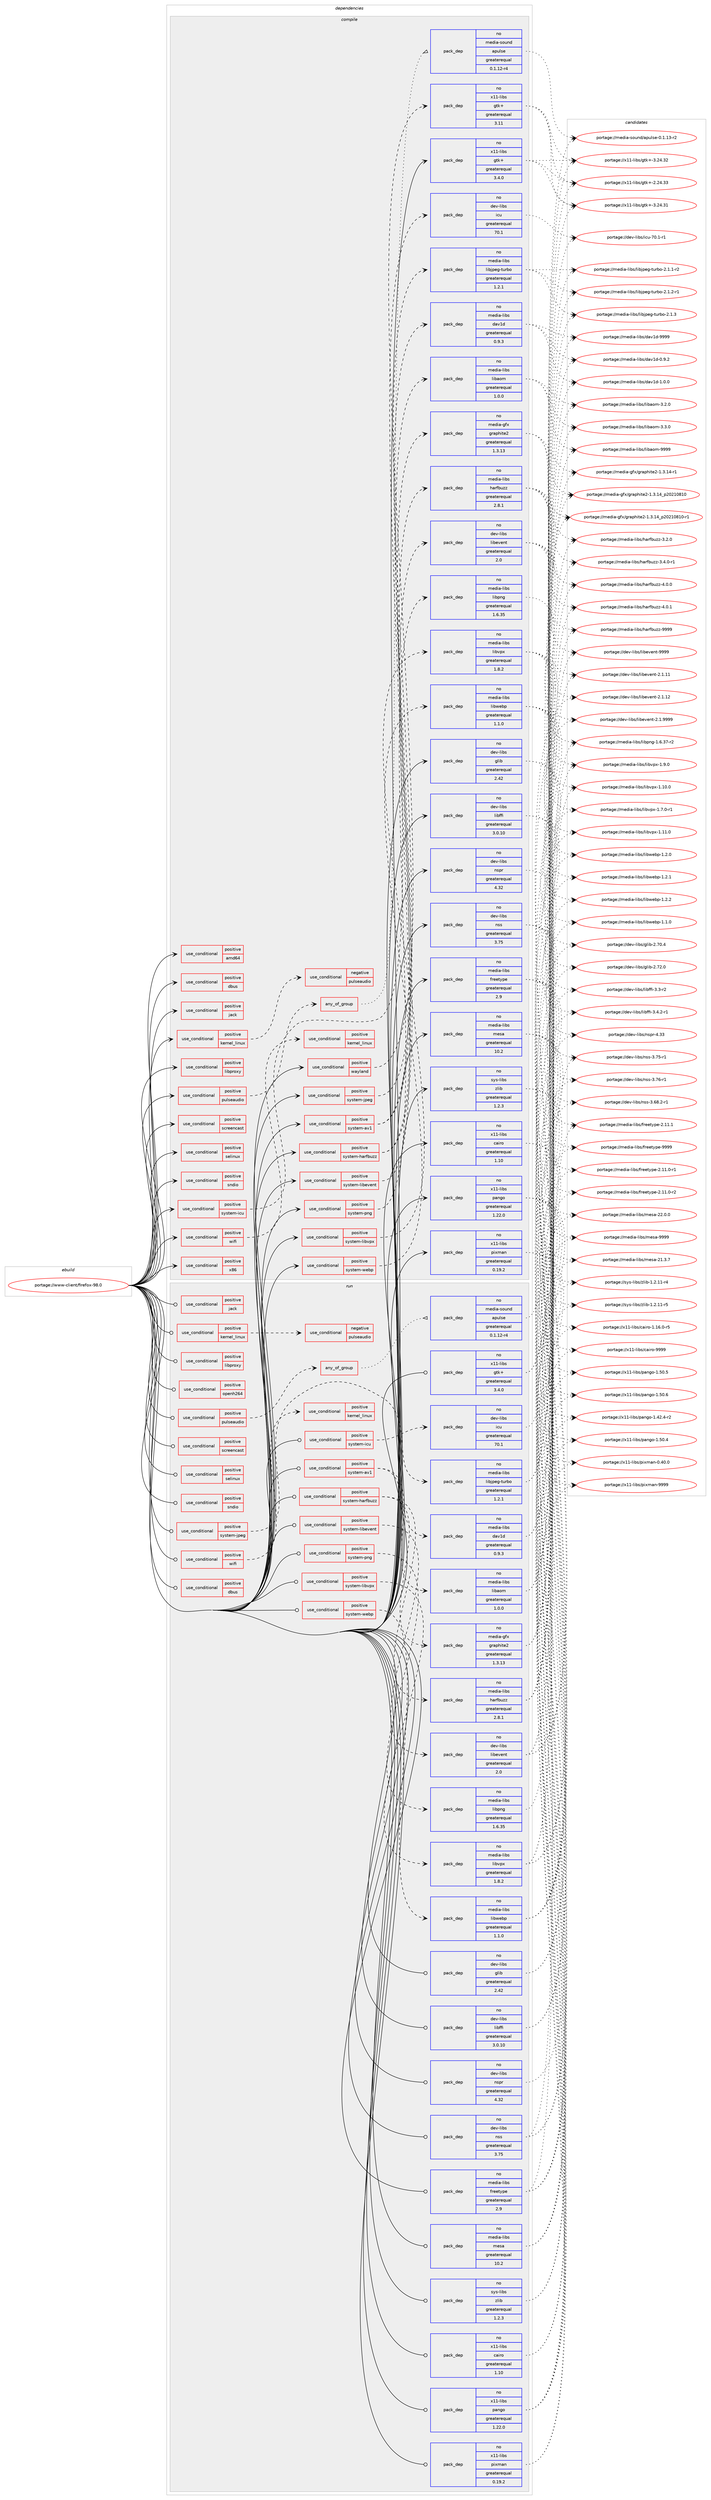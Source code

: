 digraph prolog {

# *************
# Graph options
# *************

newrank=true;
concentrate=true;
compound=true;
graph [rankdir=LR,fontname=Helvetica,fontsize=10,ranksep=1.5];#, ranksep=2.5, nodesep=0.2];
edge  [arrowhead=vee];
node  [fontname=Helvetica,fontsize=10];

# **********
# The ebuild
# **********

subgraph cluster_leftcol {
color=gray;
rank=same;
label=<<i>ebuild</i>>;
id [label="portage://www-client/firefox-98.0", color=red, width=4, href="../www-client/firefox-98.0.svg"];
}

# ****************
# The dependencies
# ****************

subgraph cluster_midcol {
color=gray;
label=<<i>dependencies</i>>;
subgraph cluster_compile {
fillcolor="#eeeeee";
style=filled;
label=<<i>compile</i>>;
subgraph cond344 {
dependency3159 [label=<<TABLE BORDER="0" CELLBORDER="1" CELLSPACING="0" CELLPADDING="4"><TR><TD ROWSPAN="3" CELLPADDING="10">use_conditional</TD></TR><TR><TD>positive</TD></TR><TR><TD>amd64</TD></TR></TABLE>>, shape=none, color=red];
# *** BEGIN UNKNOWN DEPENDENCY TYPE (TODO) ***
# dependency3159 -> package_dependency(portage://www-client/firefox-98.0,install,no,virtual,opengl,none,[,,],[],[])
# *** END UNKNOWN DEPENDENCY TYPE (TODO) ***

}
id:e -> dependency3159:w [weight=20,style="solid",arrowhead="vee"];
subgraph cond345 {
dependency3160 [label=<<TABLE BORDER="0" CELLBORDER="1" CELLSPACING="0" CELLPADDING="4"><TR><TD ROWSPAN="3" CELLPADDING="10">use_conditional</TD></TR><TR><TD>positive</TD></TR><TR><TD>dbus</TD></TR></TABLE>>, shape=none, color=red];
# *** BEGIN UNKNOWN DEPENDENCY TYPE (TODO) ***
# dependency3160 -> package_dependency(portage://www-client/firefox-98.0,install,no,sys-apps,dbus,none,[,,],[],[])
# *** END UNKNOWN DEPENDENCY TYPE (TODO) ***

# *** BEGIN UNKNOWN DEPENDENCY TYPE (TODO) ***
# dependency3160 -> package_dependency(portage://www-client/firefox-98.0,install,no,dev-libs,dbus-glib,none,[,,],[],[])
# *** END UNKNOWN DEPENDENCY TYPE (TODO) ***

}
id:e -> dependency3160:w [weight=20,style="solid",arrowhead="vee"];
subgraph cond346 {
dependency3161 [label=<<TABLE BORDER="0" CELLBORDER="1" CELLSPACING="0" CELLPADDING="4"><TR><TD ROWSPAN="3" CELLPADDING="10">use_conditional</TD></TR><TR><TD>positive</TD></TR><TR><TD>jack</TD></TR></TABLE>>, shape=none, color=red];
# *** BEGIN UNKNOWN DEPENDENCY TYPE (TODO) ***
# dependency3161 -> package_dependency(portage://www-client/firefox-98.0,install,no,virtual,jack,none,[,,],[],[])
# *** END UNKNOWN DEPENDENCY TYPE (TODO) ***

}
id:e -> dependency3161:w [weight=20,style="solid",arrowhead="vee"];
subgraph cond347 {
dependency3162 [label=<<TABLE BORDER="0" CELLBORDER="1" CELLSPACING="0" CELLPADDING="4"><TR><TD ROWSPAN="3" CELLPADDING="10">use_conditional</TD></TR><TR><TD>positive</TD></TR><TR><TD>kernel_linux</TD></TR></TABLE>>, shape=none, color=red];
subgraph cond348 {
dependency3163 [label=<<TABLE BORDER="0" CELLBORDER="1" CELLSPACING="0" CELLPADDING="4"><TR><TD ROWSPAN="3" CELLPADDING="10">use_conditional</TD></TR><TR><TD>negative</TD></TR><TR><TD>pulseaudio</TD></TR></TABLE>>, shape=none, color=red];
# *** BEGIN UNKNOWN DEPENDENCY TYPE (TODO) ***
# dependency3163 -> package_dependency(portage://www-client/firefox-98.0,install,no,media-libs,alsa-lib,none,[,,],[],[])
# *** END UNKNOWN DEPENDENCY TYPE (TODO) ***

}
dependency3162:e -> dependency3163:w [weight=20,style="dashed",arrowhead="vee"];
}
id:e -> dependency3162:w [weight=20,style="solid",arrowhead="vee"];
subgraph cond349 {
dependency3164 [label=<<TABLE BORDER="0" CELLBORDER="1" CELLSPACING="0" CELLPADDING="4"><TR><TD ROWSPAN="3" CELLPADDING="10">use_conditional</TD></TR><TR><TD>positive</TD></TR><TR><TD>libproxy</TD></TR></TABLE>>, shape=none, color=red];
# *** BEGIN UNKNOWN DEPENDENCY TYPE (TODO) ***
# dependency3164 -> package_dependency(portage://www-client/firefox-98.0,install,no,net-libs,libproxy,none,[,,],[],[])
# *** END UNKNOWN DEPENDENCY TYPE (TODO) ***

}
id:e -> dependency3164:w [weight=20,style="solid",arrowhead="vee"];
subgraph cond350 {
dependency3165 [label=<<TABLE BORDER="0" CELLBORDER="1" CELLSPACING="0" CELLPADDING="4"><TR><TD ROWSPAN="3" CELLPADDING="10">use_conditional</TD></TR><TR><TD>positive</TD></TR><TR><TD>pulseaudio</TD></TR></TABLE>>, shape=none, color=red];
subgraph any12 {
dependency3166 [label=<<TABLE BORDER="0" CELLBORDER="1" CELLSPACING="0" CELLPADDING="4"><TR><TD CELLPADDING="10">any_of_group</TD></TR></TABLE>>, shape=none, color=red];# *** BEGIN UNKNOWN DEPENDENCY TYPE (TODO) ***
# dependency3166 -> package_dependency(portage://www-client/firefox-98.0,install,no,media-sound,pulseaudio,none,[,,],[],[])
# *** END UNKNOWN DEPENDENCY TYPE (TODO) ***

subgraph pack2805 {
dependency3167 [label=<<TABLE BORDER="0" CELLBORDER="1" CELLSPACING="0" CELLPADDING="4" WIDTH="220"><TR><TD ROWSPAN="6" CELLPADDING="30">pack_dep</TD></TR><TR><TD WIDTH="110">no</TD></TR><TR><TD>media-sound</TD></TR><TR><TD>apulse</TD></TR><TR><TD>greaterequal</TD></TR><TR><TD>0.1.12-r4</TD></TR></TABLE>>, shape=none, color=blue];
}
dependency3166:e -> dependency3167:w [weight=20,style="dotted",arrowhead="oinv"];
}
dependency3165:e -> dependency3166:w [weight=20,style="dashed",arrowhead="vee"];
}
id:e -> dependency3165:w [weight=20,style="solid",arrowhead="vee"];
subgraph cond351 {
dependency3168 [label=<<TABLE BORDER="0" CELLBORDER="1" CELLSPACING="0" CELLPADDING="4"><TR><TD ROWSPAN="3" CELLPADDING="10">use_conditional</TD></TR><TR><TD>positive</TD></TR><TR><TD>screencast</TD></TR></TABLE>>, shape=none, color=red];
# *** BEGIN UNKNOWN DEPENDENCY TYPE (TODO) ***
# dependency3168 -> package_dependency(portage://www-client/firefox-98.0,install,no,media-video,pipewire,none,[,,],any_same_slot,[])
# *** END UNKNOWN DEPENDENCY TYPE (TODO) ***

}
id:e -> dependency3168:w [weight=20,style="solid",arrowhead="vee"];
subgraph cond352 {
dependency3169 [label=<<TABLE BORDER="0" CELLBORDER="1" CELLSPACING="0" CELLPADDING="4"><TR><TD ROWSPAN="3" CELLPADDING="10">use_conditional</TD></TR><TR><TD>positive</TD></TR><TR><TD>selinux</TD></TR></TABLE>>, shape=none, color=red];
# *** BEGIN UNKNOWN DEPENDENCY TYPE (TODO) ***
# dependency3169 -> package_dependency(portage://www-client/firefox-98.0,install,no,sec-policy,selinux-mozilla,none,[,,],[],[])
# *** END UNKNOWN DEPENDENCY TYPE (TODO) ***

}
id:e -> dependency3169:w [weight=20,style="solid",arrowhead="vee"];
subgraph cond353 {
dependency3170 [label=<<TABLE BORDER="0" CELLBORDER="1" CELLSPACING="0" CELLPADDING="4"><TR><TD ROWSPAN="3" CELLPADDING="10">use_conditional</TD></TR><TR><TD>positive</TD></TR><TR><TD>sndio</TD></TR></TABLE>>, shape=none, color=red];
# *** BEGIN UNKNOWN DEPENDENCY TYPE (TODO) ***
# dependency3170 -> package_dependency(portage://www-client/firefox-98.0,install,no,media-sound,sndio,none,[,,],[],[])
# *** END UNKNOWN DEPENDENCY TYPE (TODO) ***

}
id:e -> dependency3170:w [weight=20,style="solid",arrowhead="vee"];
subgraph cond354 {
dependency3171 [label=<<TABLE BORDER="0" CELLBORDER="1" CELLSPACING="0" CELLPADDING="4"><TR><TD ROWSPAN="3" CELLPADDING="10">use_conditional</TD></TR><TR><TD>positive</TD></TR><TR><TD>system-av1</TD></TR></TABLE>>, shape=none, color=red];
subgraph pack2806 {
dependency3172 [label=<<TABLE BORDER="0" CELLBORDER="1" CELLSPACING="0" CELLPADDING="4" WIDTH="220"><TR><TD ROWSPAN="6" CELLPADDING="30">pack_dep</TD></TR><TR><TD WIDTH="110">no</TD></TR><TR><TD>media-libs</TD></TR><TR><TD>dav1d</TD></TR><TR><TD>greaterequal</TD></TR><TR><TD>0.9.3</TD></TR></TABLE>>, shape=none, color=blue];
}
dependency3171:e -> dependency3172:w [weight=20,style="dashed",arrowhead="vee"];
subgraph pack2807 {
dependency3173 [label=<<TABLE BORDER="0" CELLBORDER="1" CELLSPACING="0" CELLPADDING="4" WIDTH="220"><TR><TD ROWSPAN="6" CELLPADDING="30">pack_dep</TD></TR><TR><TD WIDTH="110">no</TD></TR><TR><TD>media-libs</TD></TR><TR><TD>libaom</TD></TR><TR><TD>greaterequal</TD></TR><TR><TD>1.0.0</TD></TR></TABLE>>, shape=none, color=blue];
}
dependency3171:e -> dependency3173:w [weight=20,style="dashed",arrowhead="vee"];
}
id:e -> dependency3171:w [weight=20,style="solid",arrowhead="vee"];
subgraph cond355 {
dependency3174 [label=<<TABLE BORDER="0" CELLBORDER="1" CELLSPACING="0" CELLPADDING="4"><TR><TD ROWSPAN="3" CELLPADDING="10">use_conditional</TD></TR><TR><TD>positive</TD></TR><TR><TD>system-harfbuzz</TD></TR></TABLE>>, shape=none, color=red];
subgraph pack2808 {
dependency3175 [label=<<TABLE BORDER="0" CELLBORDER="1" CELLSPACING="0" CELLPADDING="4" WIDTH="220"><TR><TD ROWSPAN="6" CELLPADDING="30">pack_dep</TD></TR><TR><TD WIDTH="110">no</TD></TR><TR><TD>media-libs</TD></TR><TR><TD>harfbuzz</TD></TR><TR><TD>greaterequal</TD></TR><TR><TD>2.8.1</TD></TR></TABLE>>, shape=none, color=blue];
}
dependency3174:e -> dependency3175:w [weight=20,style="dashed",arrowhead="vee"];
subgraph pack2809 {
dependency3176 [label=<<TABLE BORDER="0" CELLBORDER="1" CELLSPACING="0" CELLPADDING="4" WIDTH="220"><TR><TD ROWSPAN="6" CELLPADDING="30">pack_dep</TD></TR><TR><TD WIDTH="110">no</TD></TR><TR><TD>media-gfx</TD></TR><TR><TD>graphite2</TD></TR><TR><TD>greaterequal</TD></TR><TR><TD>1.3.13</TD></TR></TABLE>>, shape=none, color=blue];
}
dependency3174:e -> dependency3176:w [weight=20,style="dashed",arrowhead="vee"];
}
id:e -> dependency3174:w [weight=20,style="solid",arrowhead="vee"];
subgraph cond356 {
dependency3177 [label=<<TABLE BORDER="0" CELLBORDER="1" CELLSPACING="0" CELLPADDING="4"><TR><TD ROWSPAN="3" CELLPADDING="10">use_conditional</TD></TR><TR><TD>positive</TD></TR><TR><TD>system-icu</TD></TR></TABLE>>, shape=none, color=red];
subgraph pack2810 {
dependency3178 [label=<<TABLE BORDER="0" CELLBORDER="1" CELLSPACING="0" CELLPADDING="4" WIDTH="220"><TR><TD ROWSPAN="6" CELLPADDING="30">pack_dep</TD></TR><TR><TD WIDTH="110">no</TD></TR><TR><TD>dev-libs</TD></TR><TR><TD>icu</TD></TR><TR><TD>greaterequal</TD></TR><TR><TD>70.1</TD></TR></TABLE>>, shape=none, color=blue];
}
dependency3177:e -> dependency3178:w [weight=20,style="dashed",arrowhead="vee"];
}
id:e -> dependency3177:w [weight=20,style="solid",arrowhead="vee"];
subgraph cond357 {
dependency3179 [label=<<TABLE BORDER="0" CELLBORDER="1" CELLSPACING="0" CELLPADDING="4"><TR><TD ROWSPAN="3" CELLPADDING="10">use_conditional</TD></TR><TR><TD>positive</TD></TR><TR><TD>system-jpeg</TD></TR></TABLE>>, shape=none, color=red];
subgraph pack2811 {
dependency3180 [label=<<TABLE BORDER="0" CELLBORDER="1" CELLSPACING="0" CELLPADDING="4" WIDTH="220"><TR><TD ROWSPAN="6" CELLPADDING="30">pack_dep</TD></TR><TR><TD WIDTH="110">no</TD></TR><TR><TD>media-libs</TD></TR><TR><TD>libjpeg-turbo</TD></TR><TR><TD>greaterequal</TD></TR><TR><TD>1.2.1</TD></TR></TABLE>>, shape=none, color=blue];
}
dependency3179:e -> dependency3180:w [weight=20,style="dashed",arrowhead="vee"];
}
id:e -> dependency3179:w [weight=20,style="solid",arrowhead="vee"];
subgraph cond358 {
dependency3181 [label=<<TABLE BORDER="0" CELLBORDER="1" CELLSPACING="0" CELLPADDING="4"><TR><TD ROWSPAN="3" CELLPADDING="10">use_conditional</TD></TR><TR><TD>positive</TD></TR><TR><TD>system-libevent</TD></TR></TABLE>>, shape=none, color=red];
subgraph pack2812 {
dependency3182 [label=<<TABLE BORDER="0" CELLBORDER="1" CELLSPACING="0" CELLPADDING="4" WIDTH="220"><TR><TD ROWSPAN="6" CELLPADDING="30">pack_dep</TD></TR><TR><TD WIDTH="110">no</TD></TR><TR><TD>dev-libs</TD></TR><TR><TD>libevent</TD></TR><TR><TD>greaterequal</TD></TR><TR><TD>2.0</TD></TR></TABLE>>, shape=none, color=blue];
}
dependency3181:e -> dependency3182:w [weight=20,style="dashed",arrowhead="vee"];
}
id:e -> dependency3181:w [weight=20,style="solid",arrowhead="vee"];
subgraph cond359 {
dependency3183 [label=<<TABLE BORDER="0" CELLBORDER="1" CELLSPACING="0" CELLPADDING="4"><TR><TD ROWSPAN="3" CELLPADDING="10">use_conditional</TD></TR><TR><TD>positive</TD></TR><TR><TD>system-libvpx</TD></TR></TABLE>>, shape=none, color=red];
subgraph pack2813 {
dependency3184 [label=<<TABLE BORDER="0" CELLBORDER="1" CELLSPACING="0" CELLPADDING="4" WIDTH="220"><TR><TD ROWSPAN="6" CELLPADDING="30">pack_dep</TD></TR><TR><TD WIDTH="110">no</TD></TR><TR><TD>media-libs</TD></TR><TR><TD>libvpx</TD></TR><TR><TD>greaterequal</TD></TR><TR><TD>1.8.2</TD></TR></TABLE>>, shape=none, color=blue];
}
dependency3183:e -> dependency3184:w [weight=20,style="dashed",arrowhead="vee"];
}
id:e -> dependency3183:w [weight=20,style="solid",arrowhead="vee"];
subgraph cond360 {
dependency3185 [label=<<TABLE BORDER="0" CELLBORDER="1" CELLSPACING="0" CELLPADDING="4"><TR><TD ROWSPAN="3" CELLPADDING="10">use_conditional</TD></TR><TR><TD>positive</TD></TR><TR><TD>system-png</TD></TR></TABLE>>, shape=none, color=red];
subgraph pack2814 {
dependency3186 [label=<<TABLE BORDER="0" CELLBORDER="1" CELLSPACING="0" CELLPADDING="4" WIDTH="220"><TR><TD ROWSPAN="6" CELLPADDING="30">pack_dep</TD></TR><TR><TD WIDTH="110">no</TD></TR><TR><TD>media-libs</TD></TR><TR><TD>libpng</TD></TR><TR><TD>greaterequal</TD></TR><TR><TD>1.6.35</TD></TR></TABLE>>, shape=none, color=blue];
}
dependency3185:e -> dependency3186:w [weight=20,style="dashed",arrowhead="vee"];
}
id:e -> dependency3185:w [weight=20,style="solid",arrowhead="vee"];
subgraph cond361 {
dependency3187 [label=<<TABLE BORDER="0" CELLBORDER="1" CELLSPACING="0" CELLPADDING="4"><TR><TD ROWSPAN="3" CELLPADDING="10">use_conditional</TD></TR><TR><TD>positive</TD></TR><TR><TD>system-webp</TD></TR></TABLE>>, shape=none, color=red];
subgraph pack2815 {
dependency3188 [label=<<TABLE BORDER="0" CELLBORDER="1" CELLSPACING="0" CELLPADDING="4" WIDTH="220"><TR><TD ROWSPAN="6" CELLPADDING="30">pack_dep</TD></TR><TR><TD WIDTH="110">no</TD></TR><TR><TD>media-libs</TD></TR><TR><TD>libwebp</TD></TR><TR><TD>greaterequal</TD></TR><TR><TD>1.1.0</TD></TR></TABLE>>, shape=none, color=blue];
}
dependency3187:e -> dependency3188:w [weight=20,style="dashed",arrowhead="vee"];
}
id:e -> dependency3187:w [weight=20,style="solid",arrowhead="vee"];
subgraph cond362 {
dependency3189 [label=<<TABLE BORDER="0" CELLBORDER="1" CELLSPACING="0" CELLPADDING="4"><TR><TD ROWSPAN="3" CELLPADDING="10">use_conditional</TD></TR><TR><TD>positive</TD></TR><TR><TD>wayland</TD></TR></TABLE>>, shape=none, color=red];
subgraph pack2816 {
dependency3190 [label=<<TABLE BORDER="0" CELLBORDER="1" CELLSPACING="0" CELLPADDING="4" WIDTH="220"><TR><TD ROWSPAN="6" CELLPADDING="30">pack_dep</TD></TR><TR><TD WIDTH="110">no</TD></TR><TR><TD>x11-libs</TD></TR><TR><TD>gtk+</TD></TR><TR><TD>greaterequal</TD></TR><TR><TD>3.11</TD></TR></TABLE>>, shape=none, color=blue];
}
dependency3189:e -> dependency3190:w [weight=20,style="dashed",arrowhead="vee"];
}
id:e -> dependency3189:w [weight=20,style="solid",arrowhead="vee"];
subgraph cond363 {
dependency3191 [label=<<TABLE BORDER="0" CELLBORDER="1" CELLSPACING="0" CELLPADDING="4"><TR><TD ROWSPAN="3" CELLPADDING="10">use_conditional</TD></TR><TR><TD>positive</TD></TR><TR><TD>wifi</TD></TR></TABLE>>, shape=none, color=red];
subgraph cond364 {
dependency3192 [label=<<TABLE BORDER="0" CELLBORDER="1" CELLSPACING="0" CELLPADDING="4"><TR><TD ROWSPAN="3" CELLPADDING="10">use_conditional</TD></TR><TR><TD>positive</TD></TR><TR><TD>kernel_linux</TD></TR></TABLE>>, shape=none, color=red];
# *** BEGIN UNKNOWN DEPENDENCY TYPE (TODO) ***
# dependency3192 -> package_dependency(portage://www-client/firefox-98.0,install,no,sys-apps,dbus,none,[,,],[],[])
# *** END UNKNOWN DEPENDENCY TYPE (TODO) ***

# *** BEGIN UNKNOWN DEPENDENCY TYPE (TODO) ***
# dependency3192 -> package_dependency(portage://www-client/firefox-98.0,install,no,dev-libs,dbus-glib,none,[,,],[],[])
# *** END UNKNOWN DEPENDENCY TYPE (TODO) ***

# *** BEGIN UNKNOWN DEPENDENCY TYPE (TODO) ***
# dependency3192 -> package_dependency(portage://www-client/firefox-98.0,install,no,net-misc,networkmanager,none,[,,],[],[])
# *** END UNKNOWN DEPENDENCY TYPE (TODO) ***

}
dependency3191:e -> dependency3192:w [weight=20,style="dashed",arrowhead="vee"];
}
id:e -> dependency3191:w [weight=20,style="solid",arrowhead="vee"];
subgraph cond365 {
dependency3193 [label=<<TABLE BORDER="0" CELLBORDER="1" CELLSPACING="0" CELLPADDING="4"><TR><TD ROWSPAN="3" CELLPADDING="10">use_conditional</TD></TR><TR><TD>positive</TD></TR><TR><TD>x86</TD></TR></TABLE>>, shape=none, color=red];
# *** BEGIN UNKNOWN DEPENDENCY TYPE (TODO) ***
# dependency3193 -> package_dependency(portage://www-client/firefox-98.0,install,no,virtual,opengl,none,[,,],[],[])
# *** END UNKNOWN DEPENDENCY TYPE (TODO) ***

}
id:e -> dependency3193:w [weight=20,style="solid",arrowhead="vee"];
# *** BEGIN UNKNOWN DEPENDENCY TYPE (TODO) ***
# id -> package_dependency(portage://www-client/firefox-98.0,install,no,dev-libs,atk,none,[,,],[],[])
# *** END UNKNOWN DEPENDENCY TYPE (TODO) ***

# *** BEGIN UNKNOWN DEPENDENCY TYPE (TODO) ***
# id -> package_dependency(portage://www-client/firefox-98.0,install,no,dev-libs,expat,none,[,,],[],[])
# *** END UNKNOWN DEPENDENCY TYPE (TODO) ***

subgraph pack2817 {
dependency3194 [label=<<TABLE BORDER="0" CELLBORDER="1" CELLSPACING="0" CELLPADDING="4" WIDTH="220"><TR><TD ROWSPAN="6" CELLPADDING="30">pack_dep</TD></TR><TR><TD WIDTH="110">no</TD></TR><TR><TD>dev-libs</TD></TR><TR><TD>glib</TD></TR><TR><TD>greaterequal</TD></TR><TR><TD>2.42</TD></TR></TABLE>>, shape=none, color=blue];
}
id:e -> dependency3194:w [weight=20,style="solid",arrowhead="vee"];
subgraph pack2818 {
dependency3195 [label=<<TABLE BORDER="0" CELLBORDER="1" CELLSPACING="0" CELLPADDING="4" WIDTH="220"><TR><TD ROWSPAN="6" CELLPADDING="30">pack_dep</TD></TR><TR><TD WIDTH="110">no</TD></TR><TR><TD>dev-libs</TD></TR><TR><TD>libffi</TD></TR><TR><TD>greaterequal</TD></TR><TR><TD>3.0.10</TD></TR></TABLE>>, shape=none, color=blue];
}
id:e -> dependency3195:w [weight=20,style="solid",arrowhead="vee"];
subgraph pack2819 {
dependency3196 [label=<<TABLE BORDER="0" CELLBORDER="1" CELLSPACING="0" CELLPADDING="4" WIDTH="220"><TR><TD ROWSPAN="6" CELLPADDING="30">pack_dep</TD></TR><TR><TD WIDTH="110">no</TD></TR><TR><TD>dev-libs</TD></TR><TR><TD>nspr</TD></TR><TR><TD>greaterequal</TD></TR><TR><TD>4.32</TD></TR></TABLE>>, shape=none, color=blue];
}
id:e -> dependency3196:w [weight=20,style="solid",arrowhead="vee"];
subgraph pack2820 {
dependency3197 [label=<<TABLE BORDER="0" CELLBORDER="1" CELLSPACING="0" CELLPADDING="4" WIDTH="220"><TR><TD ROWSPAN="6" CELLPADDING="30">pack_dep</TD></TR><TR><TD WIDTH="110">no</TD></TR><TR><TD>dev-libs</TD></TR><TR><TD>nss</TD></TR><TR><TD>greaterequal</TD></TR><TR><TD>3.75</TD></TR></TABLE>>, shape=none, color=blue];
}
id:e -> dependency3197:w [weight=20,style="solid",arrowhead="vee"];
# *** BEGIN UNKNOWN DEPENDENCY TYPE (TODO) ***
# id -> package_dependency(portage://www-client/firefox-98.0,install,no,dev-util,desktop-file-utils,none,[,,],[],[])
# *** END UNKNOWN DEPENDENCY TYPE (TODO) ***

# *** BEGIN UNKNOWN DEPENDENCY TYPE (TODO) ***
# id -> package_dependency(portage://www-client/firefox-98.0,install,no,media-libs,fontconfig,none,[,,],[],[])
# *** END UNKNOWN DEPENDENCY TYPE (TODO) ***

subgraph pack2821 {
dependency3198 [label=<<TABLE BORDER="0" CELLBORDER="1" CELLSPACING="0" CELLPADDING="4" WIDTH="220"><TR><TD ROWSPAN="6" CELLPADDING="30">pack_dep</TD></TR><TR><TD WIDTH="110">no</TD></TR><TR><TD>media-libs</TD></TR><TR><TD>freetype</TD></TR><TR><TD>greaterequal</TD></TR><TR><TD>2.9</TD></TR></TABLE>>, shape=none, color=blue];
}
id:e -> dependency3198:w [weight=20,style="solid",arrowhead="vee"];
subgraph pack2822 {
dependency3199 [label=<<TABLE BORDER="0" CELLBORDER="1" CELLSPACING="0" CELLPADDING="4" WIDTH="220"><TR><TD ROWSPAN="6" CELLPADDING="30">pack_dep</TD></TR><TR><TD WIDTH="110">no</TD></TR><TR><TD>media-libs</TD></TR><TR><TD>mesa</TD></TR><TR><TD>greaterequal</TD></TR><TR><TD>10.2</TD></TR></TABLE>>, shape=none, color=blue];
}
id:e -> dependency3199:w [weight=20,style="solid",arrowhead="vee"];
# *** BEGIN UNKNOWN DEPENDENCY TYPE (TODO) ***
# id -> package_dependency(portage://www-client/firefox-98.0,install,no,media-video,ffmpeg,none,[,,],[],[])
# *** END UNKNOWN DEPENDENCY TYPE (TODO) ***

subgraph pack2823 {
dependency3200 [label=<<TABLE BORDER="0" CELLBORDER="1" CELLSPACING="0" CELLPADDING="4" WIDTH="220"><TR><TD ROWSPAN="6" CELLPADDING="30">pack_dep</TD></TR><TR><TD WIDTH="110">no</TD></TR><TR><TD>sys-libs</TD></TR><TR><TD>zlib</TD></TR><TR><TD>greaterequal</TD></TR><TR><TD>1.2.3</TD></TR></TABLE>>, shape=none, color=blue];
}
id:e -> dependency3200:w [weight=20,style="solid",arrowhead="vee"];
# *** BEGIN UNKNOWN DEPENDENCY TYPE (TODO) ***
# id -> package_dependency(portage://www-client/firefox-98.0,install,no,virtual,freedesktop-icon-theme,none,[,,],[],[])
# *** END UNKNOWN DEPENDENCY TYPE (TODO) ***

subgraph pack2824 {
dependency3201 [label=<<TABLE BORDER="0" CELLBORDER="1" CELLSPACING="0" CELLPADDING="4" WIDTH="220"><TR><TD ROWSPAN="6" CELLPADDING="30">pack_dep</TD></TR><TR><TD WIDTH="110">no</TD></TR><TR><TD>x11-libs</TD></TR><TR><TD>cairo</TD></TR><TR><TD>greaterequal</TD></TR><TR><TD>1.10</TD></TR></TABLE>>, shape=none, color=blue];
}
id:e -> dependency3201:w [weight=20,style="solid",arrowhead="vee"];
# *** BEGIN UNKNOWN DEPENDENCY TYPE (TODO) ***
# id -> package_dependency(portage://www-client/firefox-98.0,install,no,x11-libs,gdk-pixbuf,none,[,,],[],[])
# *** END UNKNOWN DEPENDENCY TYPE (TODO) ***

subgraph pack2825 {
dependency3202 [label=<<TABLE BORDER="0" CELLBORDER="1" CELLSPACING="0" CELLPADDING="4" WIDTH="220"><TR><TD ROWSPAN="6" CELLPADDING="30">pack_dep</TD></TR><TR><TD WIDTH="110">no</TD></TR><TR><TD>x11-libs</TD></TR><TR><TD>gtk+</TD></TR><TR><TD>greaterequal</TD></TR><TR><TD>3.4.0</TD></TR></TABLE>>, shape=none, color=blue];
}
id:e -> dependency3202:w [weight=20,style="solid",arrowhead="vee"];
# *** BEGIN UNKNOWN DEPENDENCY TYPE (TODO) ***
# id -> package_dependency(portage://www-client/firefox-98.0,install,no,x11-libs,libICE,none,[,,],[],[])
# *** END UNKNOWN DEPENDENCY TYPE (TODO) ***

# *** BEGIN UNKNOWN DEPENDENCY TYPE (TODO) ***
# id -> package_dependency(portage://www-client/firefox-98.0,install,no,x11-libs,libSM,none,[,,],[],[])
# *** END UNKNOWN DEPENDENCY TYPE (TODO) ***

# *** BEGIN UNKNOWN DEPENDENCY TYPE (TODO) ***
# id -> package_dependency(portage://www-client/firefox-98.0,install,no,x11-libs,libX11,none,[,,],[],[])
# *** END UNKNOWN DEPENDENCY TYPE (TODO) ***

# *** BEGIN UNKNOWN DEPENDENCY TYPE (TODO) ***
# id -> package_dependency(portage://www-client/firefox-98.0,install,no,x11-libs,libXcomposite,none,[,,],[],[])
# *** END UNKNOWN DEPENDENCY TYPE (TODO) ***

# *** BEGIN UNKNOWN DEPENDENCY TYPE (TODO) ***
# id -> package_dependency(portage://www-client/firefox-98.0,install,no,x11-libs,libXdamage,none,[,,],[],[])
# *** END UNKNOWN DEPENDENCY TYPE (TODO) ***

# *** BEGIN UNKNOWN DEPENDENCY TYPE (TODO) ***
# id -> package_dependency(portage://www-client/firefox-98.0,install,no,x11-libs,libXext,none,[,,],[],[])
# *** END UNKNOWN DEPENDENCY TYPE (TODO) ***

# *** BEGIN UNKNOWN DEPENDENCY TYPE (TODO) ***
# id -> package_dependency(portage://www-client/firefox-98.0,install,no,x11-libs,libXfixes,none,[,,],[],[])
# *** END UNKNOWN DEPENDENCY TYPE (TODO) ***

# *** BEGIN UNKNOWN DEPENDENCY TYPE (TODO) ***
# id -> package_dependency(portage://www-client/firefox-98.0,install,no,x11-libs,libXrandr,none,[,,],[],[])
# *** END UNKNOWN DEPENDENCY TYPE (TODO) ***

# *** BEGIN UNKNOWN DEPENDENCY TYPE (TODO) ***
# id -> package_dependency(portage://www-client/firefox-98.0,install,no,x11-libs,libXrender,none,[,,],[],[])
# *** END UNKNOWN DEPENDENCY TYPE (TODO) ***

# *** BEGIN UNKNOWN DEPENDENCY TYPE (TODO) ***
# id -> package_dependency(portage://www-client/firefox-98.0,install,no,x11-libs,libXtst,none,[,,],[],[])
# *** END UNKNOWN DEPENDENCY TYPE (TODO) ***

# *** BEGIN UNKNOWN DEPENDENCY TYPE (TODO) ***
# id -> package_dependency(portage://www-client/firefox-98.0,install,no,x11-libs,libxcb,none,[,,],[],[])
# *** END UNKNOWN DEPENDENCY TYPE (TODO) ***

subgraph pack2826 {
dependency3203 [label=<<TABLE BORDER="0" CELLBORDER="1" CELLSPACING="0" CELLPADDING="4" WIDTH="220"><TR><TD ROWSPAN="6" CELLPADDING="30">pack_dep</TD></TR><TR><TD WIDTH="110">no</TD></TR><TR><TD>x11-libs</TD></TR><TR><TD>pango</TD></TR><TR><TD>greaterequal</TD></TR><TR><TD>1.22.0</TD></TR></TABLE>>, shape=none, color=blue];
}
id:e -> dependency3203:w [weight=20,style="solid",arrowhead="vee"];
subgraph pack2827 {
dependency3204 [label=<<TABLE BORDER="0" CELLBORDER="1" CELLSPACING="0" CELLPADDING="4" WIDTH="220"><TR><TD ROWSPAN="6" CELLPADDING="30">pack_dep</TD></TR><TR><TD WIDTH="110">no</TD></TR><TR><TD>x11-libs</TD></TR><TR><TD>pixman</TD></TR><TR><TD>greaterequal</TD></TR><TR><TD>0.19.2</TD></TR></TABLE>>, shape=none, color=blue];
}
id:e -> dependency3204:w [weight=20,style="solid",arrowhead="vee"];
# *** BEGIN UNKNOWN DEPENDENCY TYPE (TODO) ***
# id -> package_dependency(portage://www-client/firefox-98.0,install,no,x11-misc,shared-mime-info,none,[,,],[],[])
# *** END UNKNOWN DEPENDENCY TYPE (TODO) ***

# *** BEGIN UNKNOWN DEPENDENCY TYPE (TODO) ***
# id -> package_dependency(portage://www-client/firefox-98.0,install,strong,sys-devel,llvm,none,[,,],[slot(0)],[])
# *** END UNKNOWN DEPENDENCY TYPE (TODO) ***

}
subgraph cluster_compileandrun {
fillcolor="#eeeeee";
style=filled;
label=<<i>compile and run</i>>;
}
subgraph cluster_run {
fillcolor="#eeeeee";
style=filled;
label=<<i>run</i>>;
subgraph cond366 {
dependency3205 [label=<<TABLE BORDER="0" CELLBORDER="1" CELLSPACING="0" CELLPADDING="4"><TR><TD ROWSPAN="3" CELLPADDING="10">use_conditional</TD></TR><TR><TD>positive</TD></TR><TR><TD>dbus</TD></TR></TABLE>>, shape=none, color=red];
# *** BEGIN UNKNOWN DEPENDENCY TYPE (TODO) ***
# dependency3205 -> package_dependency(portage://www-client/firefox-98.0,run,no,sys-apps,dbus,none,[,,],[],[])
# *** END UNKNOWN DEPENDENCY TYPE (TODO) ***

# *** BEGIN UNKNOWN DEPENDENCY TYPE (TODO) ***
# dependency3205 -> package_dependency(portage://www-client/firefox-98.0,run,no,dev-libs,dbus-glib,none,[,,],[],[])
# *** END UNKNOWN DEPENDENCY TYPE (TODO) ***

}
id:e -> dependency3205:w [weight=20,style="solid",arrowhead="odot"];
subgraph cond367 {
dependency3206 [label=<<TABLE BORDER="0" CELLBORDER="1" CELLSPACING="0" CELLPADDING="4"><TR><TD ROWSPAN="3" CELLPADDING="10">use_conditional</TD></TR><TR><TD>positive</TD></TR><TR><TD>jack</TD></TR></TABLE>>, shape=none, color=red];
# *** BEGIN UNKNOWN DEPENDENCY TYPE (TODO) ***
# dependency3206 -> package_dependency(portage://www-client/firefox-98.0,run,no,virtual,jack,none,[,,],[],[])
# *** END UNKNOWN DEPENDENCY TYPE (TODO) ***

}
id:e -> dependency3206:w [weight=20,style="solid",arrowhead="odot"];
subgraph cond368 {
dependency3207 [label=<<TABLE BORDER="0" CELLBORDER="1" CELLSPACING="0" CELLPADDING="4"><TR><TD ROWSPAN="3" CELLPADDING="10">use_conditional</TD></TR><TR><TD>positive</TD></TR><TR><TD>kernel_linux</TD></TR></TABLE>>, shape=none, color=red];
subgraph cond369 {
dependency3208 [label=<<TABLE BORDER="0" CELLBORDER="1" CELLSPACING="0" CELLPADDING="4"><TR><TD ROWSPAN="3" CELLPADDING="10">use_conditional</TD></TR><TR><TD>negative</TD></TR><TR><TD>pulseaudio</TD></TR></TABLE>>, shape=none, color=red];
# *** BEGIN UNKNOWN DEPENDENCY TYPE (TODO) ***
# dependency3208 -> package_dependency(portage://www-client/firefox-98.0,run,no,media-libs,alsa-lib,none,[,,],[],[])
# *** END UNKNOWN DEPENDENCY TYPE (TODO) ***

}
dependency3207:e -> dependency3208:w [weight=20,style="dashed",arrowhead="vee"];
}
id:e -> dependency3207:w [weight=20,style="solid",arrowhead="odot"];
subgraph cond370 {
dependency3209 [label=<<TABLE BORDER="0" CELLBORDER="1" CELLSPACING="0" CELLPADDING="4"><TR><TD ROWSPAN="3" CELLPADDING="10">use_conditional</TD></TR><TR><TD>positive</TD></TR><TR><TD>libproxy</TD></TR></TABLE>>, shape=none, color=red];
# *** BEGIN UNKNOWN DEPENDENCY TYPE (TODO) ***
# dependency3209 -> package_dependency(portage://www-client/firefox-98.0,run,no,net-libs,libproxy,none,[,,],[],[])
# *** END UNKNOWN DEPENDENCY TYPE (TODO) ***

}
id:e -> dependency3209:w [weight=20,style="solid",arrowhead="odot"];
subgraph cond371 {
dependency3210 [label=<<TABLE BORDER="0" CELLBORDER="1" CELLSPACING="0" CELLPADDING="4"><TR><TD ROWSPAN="3" CELLPADDING="10">use_conditional</TD></TR><TR><TD>positive</TD></TR><TR><TD>openh264</TD></TR></TABLE>>, shape=none, color=red];
# *** BEGIN UNKNOWN DEPENDENCY TYPE (TODO) ***
# dependency3210 -> package_dependency(portage://www-client/firefox-98.0,run,no,media-libs,openh264,none,[,,],any_different_slot,[use(enable(plugin),none)])
# *** END UNKNOWN DEPENDENCY TYPE (TODO) ***

}
id:e -> dependency3210:w [weight=20,style="solid",arrowhead="odot"];
subgraph cond372 {
dependency3211 [label=<<TABLE BORDER="0" CELLBORDER="1" CELLSPACING="0" CELLPADDING="4"><TR><TD ROWSPAN="3" CELLPADDING="10">use_conditional</TD></TR><TR><TD>positive</TD></TR><TR><TD>pulseaudio</TD></TR></TABLE>>, shape=none, color=red];
subgraph any13 {
dependency3212 [label=<<TABLE BORDER="0" CELLBORDER="1" CELLSPACING="0" CELLPADDING="4"><TR><TD CELLPADDING="10">any_of_group</TD></TR></TABLE>>, shape=none, color=red];# *** BEGIN UNKNOWN DEPENDENCY TYPE (TODO) ***
# dependency3212 -> package_dependency(portage://www-client/firefox-98.0,run,no,media-sound,pulseaudio,none,[,,],[],[])
# *** END UNKNOWN DEPENDENCY TYPE (TODO) ***

subgraph pack2828 {
dependency3213 [label=<<TABLE BORDER="0" CELLBORDER="1" CELLSPACING="0" CELLPADDING="4" WIDTH="220"><TR><TD ROWSPAN="6" CELLPADDING="30">pack_dep</TD></TR><TR><TD WIDTH="110">no</TD></TR><TR><TD>media-sound</TD></TR><TR><TD>apulse</TD></TR><TR><TD>greaterequal</TD></TR><TR><TD>0.1.12-r4</TD></TR></TABLE>>, shape=none, color=blue];
}
dependency3212:e -> dependency3213:w [weight=20,style="dotted",arrowhead="oinv"];
}
dependency3211:e -> dependency3212:w [weight=20,style="dashed",arrowhead="vee"];
}
id:e -> dependency3211:w [weight=20,style="solid",arrowhead="odot"];
subgraph cond373 {
dependency3214 [label=<<TABLE BORDER="0" CELLBORDER="1" CELLSPACING="0" CELLPADDING="4"><TR><TD ROWSPAN="3" CELLPADDING="10">use_conditional</TD></TR><TR><TD>positive</TD></TR><TR><TD>screencast</TD></TR></TABLE>>, shape=none, color=red];
# *** BEGIN UNKNOWN DEPENDENCY TYPE (TODO) ***
# dependency3214 -> package_dependency(portage://www-client/firefox-98.0,run,no,media-video,pipewire,none,[,,],any_same_slot,[])
# *** END UNKNOWN DEPENDENCY TYPE (TODO) ***

}
id:e -> dependency3214:w [weight=20,style="solid",arrowhead="odot"];
subgraph cond374 {
dependency3215 [label=<<TABLE BORDER="0" CELLBORDER="1" CELLSPACING="0" CELLPADDING="4"><TR><TD ROWSPAN="3" CELLPADDING="10">use_conditional</TD></TR><TR><TD>positive</TD></TR><TR><TD>selinux</TD></TR></TABLE>>, shape=none, color=red];
# *** BEGIN UNKNOWN DEPENDENCY TYPE (TODO) ***
# dependency3215 -> package_dependency(portage://www-client/firefox-98.0,run,no,sec-policy,selinux-mozilla,none,[,,],[],[])
# *** END UNKNOWN DEPENDENCY TYPE (TODO) ***

}
id:e -> dependency3215:w [weight=20,style="solid",arrowhead="odot"];
subgraph cond375 {
dependency3216 [label=<<TABLE BORDER="0" CELLBORDER="1" CELLSPACING="0" CELLPADDING="4"><TR><TD ROWSPAN="3" CELLPADDING="10">use_conditional</TD></TR><TR><TD>positive</TD></TR><TR><TD>sndio</TD></TR></TABLE>>, shape=none, color=red];
# *** BEGIN UNKNOWN DEPENDENCY TYPE (TODO) ***
# dependency3216 -> package_dependency(portage://www-client/firefox-98.0,run,no,media-sound,sndio,none,[,,],[],[])
# *** END UNKNOWN DEPENDENCY TYPE (TODO) ***

}
id:e -> dependency3216:w [weight=20,style="solid",arrowhead="odot"];
subgraph cond376 {
dependency3217 [label=<<TABLE BORDER="0" CELLBORDER="1" CELLSPACING="0" CELLPADDING="4"><TR><TD ROWSPAN="3" CELLPADDING="10">use_conditional</TD></TR><TR><TD>positive</TD></TR><TR><TD>system-av1</TD></TR></TABLE>>, shape=none, color=red];
subgraph pack2829 {
dependency3218 [label=<<TABLE BORDER="0" CELLBORDER="1" CELLSPACING="0" CELLPADDING="4" WIDTH="220"><TR><TD ROWSPAN="6" CELLPADDING="30">pack_dep</TD></TR><TR><TD WIDTH="110">no</TD></TR><TR><TD>media-libs</TD></TR><TR><TD>dav1d</TD></TR><TR><TD>greaterequal</TD></TR><TR><TD>0.9.3</TD></TR></TABLE>>, shape=none, color=blue];
}
dependency3217:e -> dependency3218:w [weight=20,style="dashed",arrowhead="vee"];
subgraph pack2830 {
dependency3219 [label=<<TABLE BORDER="0" CELLBORDER="1" CELLSPACING="0" CELLPADDING="4" WIDTH="220"><TR><TD ROWSPAN="6" CELLPADDING="30">pack_dep</TD></TR><TR><TD WIDTH="110">no</TD></TR><TR><TD>media-libs</TD></TR><TR><TD>libaom</TD></TR><TR><TD>greaterequal</TD></TR><TR><TD>1.0.0</TD></TR></TABLE>>, shape=none, color=blue];
}
dependency3217:e -> dependency3219:w [weight=20,style="dashed",arrowhead="vee"];
}
id:e -> dependency3217:w [weight=20,style="solid",arrowhead="odot"];
subgraph cond377 {
dependency3220 [label=<<TABLE BORDER="0" CELLBORDER="1" CELLSPACING="0" CELLPADDING="4"><TR><TD ROWSPAN="3" CELLPADDING="10">use_conditional</TD></TR><TR><TD>positive</TD></TR><TR><TD>system-harfbuzz</TD></TR></TABLE>>, shape=none, color=red];
subgraph pack2831 {
dependency3221 [label=<<TABLE BORDER="0" CELLBORDER="1" CELLSPACING="0" CELLPADDING="4" WIDTH="220"><TR><TD ROWSPAN="6" CELLPADDING="30">pack_dep</TD></TR><TR><TD WIDTH="110">no</TD></TR><TR><TD>media-libs</TD></TR><TR><TD>harfbuzz</TD></TR><TR><TD>greaterequal</TD></TR><TR><TD>2.8.1</TD></TR></TABLE>>, shape=none, color=blue];
}
dependency3220:e -> dependency3221:w [weight=20,style="dashed",arrowhead="vee"];
subgraph pack2832 {
dependency3222 [label=<<TABLE BORDER="0" CELLBORDER="1" CELLSPACING="0" CELLPADDING="4" WIDTH="220"><TR><TD ROWSPAN="6" CELLPADDING="30">pack_dep</TD></TR><TR><TD WIDTH="110">no</TD></TR><TR><TD>media-gfx</TD></TR><TR><TD>graphite2</TD></TR><TR><TD>greaterequal</TD></TR><TR><TD>1.3.13</TD></TR></TABLE>>, shape=none, color=blue];
}
dependency3220:e -> dependency3222:w [weight=20,style="dashed",arrowhead="vee"];
}
id:e -> dependency3220:w [weight=20,style="solid",arrowhead="odot"];
subgraph cond378 {
dependency3223 [label=<<TABLE BORDER="0" CELLBORDER="1" CELLSPACING="0" CELLPADDING="4"><TR><TD ROWSPAN="3" CELLPADDING="10">use_conditional</TD></TR><TR><TD>positive</TD></TR><TR><TD>system-icu</TD></TR></TABLE>>, shape=none, color=red];
subgraph pack2833 {
dependency3224 [label=<<TABLE BORDER="0" CELLBORDER="1" CELLSPACING="0" CELLPADDING="4" WIDTH="220"><TR><TD ROWSPAN="6" CELLPADDING="30">pack_dep</TD></TR><TR><TD WIDTH="110">no</TD></TR><TR><TD>dev-libs</TD></TR><TR><TD>icu</TD></TR><TR><TD>greaterequal</TD></TR><TR><TD>70.1</TD></TR></TABLE>>, shape=none, color=blue];
}
dependency3223:e -> dependency3224:w [weight=20,style="dashed",arrowhead="vee"];
}
id:e -> dependency3223:w [weight=20,style="solid",arrowhead="odot"];
subgraph cond379 {
dependency3225 [label=<<TABLE BORDER="0" CELLBORDER="1" CELLSPACING="0" CELLPADDING="4"><TR><TD ROWSPAN="3" CELLPADDING="10">use_conditional</TD></TR><TR><TD>positive</TD></TR><TR><TD>system-jpeg</TD></TR></TABLE>>, shape=none, color=red];
subgraph pack2834 {
dependency3226 [label=<<TABLE BORDER="0" CELLBORDER="1" CELLSPACING="0" CELLPADDING="4" WIDTH="220"><TR><TD ROWSPAN="6" CELLPADDING="30">pack_dep</TD></TR><TR><TD WIDTH="110">no</TD></TR><TR><TD>media-libs</TD></TR><TR><TD>libjpeg-turbo</TD></TR><TR><TD>greaterequal</TD></TR><TR><TD>1.2.1</TD></TR></TABLE>>, shape=none, color=blue];
}
dependency3225:e -> dependency3226:w [weight=20,style="dashed",arrowhead="vee"];
}
id:e -> dependency3225:w [weight=20,style="solid",arrowhead="odot"];
subgraph cond380 {
dependency3227 [label=<<TABLE BORDER="0" CELLBORDER="1" CELLSPACING="0" CELLPADDING="4"><TR><TD ROWSPAN="3" CELLPADDING="10">use_conditional</TD></TR><TR><TD>positive</TD></TR><TR><TD>system-libevent</TD></TR></TABLE>>, shape=none, color=red];
subgraph pack2835 {
dependency3228 [label=<<TABLE BORDER="0" CELLBORDER="1" CELLSPACING="0" CELLPADDING="4" WIDTH="220"><TR><TD ROWSPAN="6" CELLPADDING="30">pack_dep</TD></TR><TR><TD WIDTH="110">no</TD></TR><TR><TD>dev-libs</TD></TR><TR><TD>libevent</TD></TR><TR><TD>greaterequal</TD></TR><TR><TD>2.0</TD></TR></TABLE>>, shape=none, color=blue];
}
dependency3227:e -> dependency3228:w [weight=20,style="dashed",arrowhead="vee"];
}
id:e -> dependency3227:w [weight=20,style="solid",arrowhead="odot"];
subgraph cond381 {
dependency3229 [label=<<TABLE BORDER="0" CELLBORDER="1" CELLSPACING="0" CELLPADDING="4"><TR><TD ROWSPAN="3" CELLPADDING="10">use_conditional</TD></TR><TR><TD>positive</TD></TR><TR><TD>system-libvpx</TD></TR></TABLE>>, shape=none, color=red];
subgraph pack2836 {
dependency3230 [label=<<TABLE BORDER="0" CELLBORDER="1" CELLSPACING="0" CELLPADDING="4" WIDTH="220"><TR><TD ROWSPAN="6" CELLPADDING="30">pack_dep</TD></TR><TR><TD WIDTH="110">no</TD></TR><TR><TD>media-libs</TD></TR><TR><TD>libvpx</TD></TR><TR><TD>greaterequal</TD></TR><TR><TD>1.8.2</TD></TR></TABLE>>, shape=none, color=blue];
}
dependency3229:e -> dependency3230:w [weight=20,style="dashed",arrowhead="vee"];
}
id:e -> dependency3229:w [weight=20,style="solid",arrowhead="odot"];
subgraph cond382 {
dependency3231 [label=<<TABLE BORDER="0" CELLBORDER="1" CELLSPACING="0" CELLPADDING="4"><TR><TD ROWSPAN="3" CELLPADDING="10">use_conditional</TD></TR><TR><TD>positive</TD></TR><TR><TD>system-png</TD></TR></TABLE>>, shape=none, color=red];
subgraph pack2837 {
dependency3232 [label=<<TABLE BORDER="0" CELLBORDER="1" CELLSPACING="0" CELLPADDING="4" WIDTH="220"><TR><TD ROWSPAN="6" CELLPADDING="30">pack_dep</TD></TR><TR><TD WIDTH="110">no</TD></TR><TR><TD>media-libs</TD></TR><TR><TD>libpng</TD></TR><TR><TD>greaterequal</TD></TR><TR><TD>1.6.35</TD></TR></TABLE>>, shape=none, color=blue];
}
dependency3231:e -> dependency3232:w [weight=20,style="dashed",arrowhead="vee"];
}
id:e -> dependency3231:w [weight=20,style="solid",arrowhead="odot"];
subgraph cond383 {
dependency3233 [label=<<TABLE BORDER="0" CELLBORDER="1" CELLSPACING="0" CELLPADDING="4"><TR><TD ROWSPAN="3" CELLPADDING="10">use_conditional</TD></TR><TR><TD>positive</TD></TR><TR><TD>system-webp</TD></TR></TABLE>>, shape=none, color=red];
subgraph pack2838 {
dependency3234 [label=<<TABLE BORDER="0" CELLBORDER="1" CELLSPACING="0" CELLPADDING="4" WIDTH="220"><TR><TD ROWSPAN="6" CELLPADDING="30">pack_dep</TD></TR><TR><TD WIDTH="110">no</TD></TR><TR><TD>media-libs</TD></TR><TR><TD>libwebp</TD></TR><TR><TD>greaterequal</TD></TR><TR><TD>1.1.0</TD></TR></TABLE>>, shape=none, color=blue];
}
dependency3233:e -> dependency3234:w [weight=20,style="dashed",arrowhead="vee"];
}
id:e -> dependency3233:w [weight=20,style="solid",arrowhead="odot"];
subgraph cond384 {
dependency3235 [label=<<TABLE BORDER="0" CELLBORDER="1" CELLSPACING="0" CELLPADDING="4"><TR><TD ROWSPAN="3" CELLPADDING="10">use_conditional</TD></TR><TR><TD>positive</TD></TR><TR><TD>wifi</TD></TR></TABLE>>, shape=none, color=red];
subgraph cond385 {
dependency3236 [label=<<TABLE BORDER="0" CELLBORDER="1" CELLSPACING="0" CELLPADDING="4"><TR><TD ROWSPAN="3" CELLPADDING="10">use_conditional</TD></TR><TR><TD>positive</TD></TR><TR><TD>kernel_linux</TD></TR></TABLE>>, shape=none, color=red];
# *** BEGIN UNKNOWN DEPENDENCY TYPE (TODO) ***
# dependency3236 -> package_dependency(portage://www-client/firefox-98.0,run,no,sys-apps,dbus,none,[,,],[],[])
# *** END UNKNOWN DEPENDENCY TYPE (TODO) ***

# *** BEGIN UNKNOWN DEPENDENCY TYPE (TODO) ***
# dependency3236 -> package_dependency(portage://www-client/firefox-98.0,run,no,dev-libs,dbus-glib,none,[,,],[],[])
# *** END UNKNOWN DEPENDENCY TYPE (TODO) ***

# *** BEGIN UNKNOWN DEPENDENCY TYPE (TODO) ***
# dependency3236 -> package_dependency(portage://www-client/firefox-98.0,run,no,net-misc,networkmanager,none,[,,],[],[])
# *** END UNKNOWN DEPENDENCY TYPE (TODO) ***

}
dependency3235:e -> dependency3236:w [weight=20,style="dashed",arrowhead="vee"];
}
id:e -> dependency3235:w [weight=20,style="solid",arrowhead="odot"];
# *** BEGIN UNKNOWN DEPENDENCY TYPE (TODO) ***
# id -> package_dependency(portage://www-client/firefox-98.0,run,no,dev-libs,atk,none,[,,],[],[])
# *** END UNKNOWN DEPENDENCY TYPE (TODO) ***

# *** BEGIN UNKNOWN DEPENDENCY TYPE (TODO) ***
# id -> package_dependency(portage://www-client/firefox-98.0,run,no,dev-libs,expat,none,[,,],[],[])
# *** END UNKNOWN DEPENDENCY TYPE (TODO) ***

subgraph pack2839 {
dependency3237 [label=<<TABLE BORDER="0" CELLBORDER="1" CELLSPACING="0" CELLPADDING="4" WIDTH="220"><TR><TD ROWSPAN="6" CELLPADDING="30">pack_dep</TD></TR><TR><TD WIDTH="110">no</TD></TR><TR><TD>dev-libs</TD></TR><TR><TD>glib</TD></TR><TR><TD>greaterequal</TD></TR><TR><TD>2.42</TD></TR></TABLE>>, shape=none, color=blue];
}
id:e -> dependency3237:w [weight=20,style="solid",arrowhead="odot"];
subgraph pack2840 {
dependency3238 [label=<<TABLE BORDER="0" CELLBORDER="1" CELLSPACING="0" CELLPADDING="4" WIDTH="220"><TR><TD ROWSPAN="6" CELLPADDING="30">pack_dep</TD></TR><TR><TD WIDTH="110">no</TD></TR><TR><TD>dev-libs</TD></TR><TR><TD>libffi</TD></TR><TR><TD>greaterequal</TD></TR><TR><TD>3.0.10</TD></TR></TABLE>>, shape=none, color=blue];
}
id:e -> dependency3238:w [weight=20,style="solid",arrowhead="odot"];
subgraph pack2841 {
dependency3239 [label=<<TABLE BORDER="0" CELLBORDER="1" CELLSPACING="0" CELLPADDING="4" WIDTH="220"><TR><TD ROWSPAN="6" CELLPADDING="30">pack_dep</TD></TR><TR><TD WIDTH="110">no</TD></TR><TR><TD>dev-libs</TD></TR><TR><TD>nspr</TD></TR><TR><TD>greaterequal</TD></TR><TR><TD>4.32</TD></TR></TABLE>>, shape=none, color=blue];
}
id:e -> dependency3239:w [weight=20,style="solid",arrowhead="odot"];
subgraph pack2842 {
dependency3240 [label=<<TABLE BORDER="0" CELLBORDER="1" CELLSPACING="0" CELLPADDING="4" WIDTH="220"><TR><TD ROWSPAN="6" CELLPADDING="30">pack_dep</TD></TR><TR><TD WIDTH="110">no</TD></TR><TR><TD>dev-libs</TD></TR><TR><TD>nss</TD></TR><TR><TD>greaterequal</TD></TR><TR><TD>3.75</TD></TR></TABLE>>, shape=none, color=blue];
}
id:e -> dependency3240:w [weight=20,style="solid",arrowhead="odot"];
# *** BEGIN UNKNOWN DEPENDENCY TYPE (TODO) ***
# id -> package_dependency(portage://www-client/firefox-98.0,run,no,media-libs,fontconfig,none,[,,],[],[])
# *** END UNKNOWN DEPENDENCY TYPE (TODO) ***

subgraph pack2843 {
dependency3241 [label=<<TABLE BORDER="0" CELLBORDER="1" CELLSPACING="0" CELLPADDING="4" WIDTH="220"><TR><TD ROWSPAN="6" CELLPADDING="30">pack_dep</TD></TR><TR><TD WIDTH="110">no</TD></TR><TR><TD>media-libs</TD></TR><TR><TD>freetype</TD></TR><TR><TD>greaterequal</TD></TR><TR><TD>2.9</TD></TR></TABLE>>, shape=none, color=blue];
}
id:e -> dependency3241:w [weight=20,style="solid",arrowhead="odot"];
subgraph pack2844 {
dependency3242 [label=<<TABLE BORDER="0" CELLBORDER="1" CELLSPACING="0" CELLPADDING="4" WIDTH="220"><TR><TD ROWSPAN="6" CELLPADDING="30">pack_dep</TD></TR><TR><TD WIDTH="110">no</TD></TR><TR><TD>media-libs</TD></TR><TR><TD>mesa</TD></TR><TR><TD>greaterequal</TD></TR><TR><TD>10.2</TD></TR></TABLE>>, shape=none, color=blue];
}
id:e -> dependency3242:w [weight=20,style="solid",arrowhead="odot"];
# *** BEGIN UNKNOWN DEPENDENCY TYPE (TODO) ***
# id -> package_dependency(portage://www-client/firefox-98.0,run,no,media-video,ffmpeg,none,[,,],[],[])
# *** END UNKNOWN DEPENDENCY TYPE (TODO) ***

subgraph pack2845 {
dependency3243 [label=<<TABLE BORDER="0" CELLBORDER="1" CELLSPACING="0" CELLPADDING="4" WIDTH="220"><TR><TD ROWSPAN="6" CELLPADDING="30">pack_dep</TD></TR><TR><TD WIDTH="110">no</TD></TR><TR><TD>sys-libs</TD></TR><TR><TD>zlib</TD></TR><TR><TD>greaterequal</TD></TR><TR><TD>1.2.3</TD></TR></TABLE>>, shape=none, color=blue];
}
id:e -> dependency3243:w [weight=20,style="solid",arrowhead="odot"];
# *** BEGIN UNKNOWN DEPENDENCY TYPE (TODO) ***
# id -> package_dependency(portage://www-client/firefox-98.0,run,no,virtual,freedesktop-icon-theme,none,[,,],[],[])
# *** END UNKNOWN DEPENDENCY TYPE (TODO) ***

subgraph pack2846 {
dependency3244 [label=<<TABLE BORDER="0" CELLBORDER="1" CELLSPACING="0" CELLPADDING="4" WIDTH="220"><TR><TD ROWSPAN="6" CELLPADDING="30">pack_dep</TD></TR><TR><TD WIDTH="110">no</TD></TR><TR><TD>x11-libs</TD></TR><TR><TD>cairo</TD></TR><TR><TD>greaterequal</TD></TR><TR><TD>1.10</TD></TR></TABLE>>, shape=none, color=blue];
}
id:e -> dependency3244:w [weight=20,style="solid",arrowhead="odot"];
# *** BEGIN UNKNOWN DEPENDENCY TYPE (TODO) ***
# id -> package_dependency(portage://www-client/firefox-98.0,run,no,x11-libs,gdk-pixbuf,none,[,,],[],[])
# *** END UNKNOWN DEPENDENCY TYPE (TODO) ***

subgraph pack2847 {
dependency3245 [label=<<TABLE BORDER="0" CELLBORDER="1" CELLSPACING="0" CELLPADDING="4" WIDTH="220"><TR><TD ROWSPAN="6" CELLPADDING="30">pack_dep</TD></TR><TR><TD WIDTH="110">no</TD></TR><TR><TD>x11-libs</TD></TR><TR><TD>gtk+</TD></TR><TR><TD>greaterequal</TD></TR><TR><TD>3.4.0</TD></TR></TABLE>>, shape=none, color=blue];
}
id:e -> dependency3245:w [weight=20,style="solid",arrowhead="odot"];
# *** BEGIN UNKNOWN DEPENDENCY TYPE (TODO) ***
# id -> package_dependency(portage://www-client/firefox-98.0,run,no,x11-libs,libX11,none,[,,],[],[])
# *** END UNKNOWN DEPENDENCY TYPE (TODO) ***

# *** BEGIN UNKNOWN DEPENDENCY TYPE (TODO) ***
# id -> package_dependency(portage://www-client/firefox-98.0,run,no,x11-libs,libXcomposite,none,[,,],[],[])
# *** END UNKNOWN DEPENDENCY TYPE (TODO) ***

# *** BEGIN UNKNOWN DEPENDENCY TYPE (TODO) ***
# id -> package_dependency(portage://www-client/firefox-98.0,run,no,x11-libs,libXdamage,none,[,,],[],[])
# *** END UNKNOWN DEPENDENCY TYPE (TODO) ***

# *** BEGIN UNKNOWN DEPENDENCY TYPE (TODO) ***
# id -> package_dependency(portage://www-client/firefox-98.0,run,no,x11-libs,libXext,none,[,,],[],[])
# *** END UNKNOWN DEPENDENCY TYPE (TODO) ***

# *** BEGIN UNKNOWN DEPENDENCY TYPE (TODO) ***
# id -> package_dependency(portage://www-client/firefox-98.0,run,no,x11-libs,libXfixes,none,[,,],[],[])
# *** END UNKNOWN DEPENDENCY TYPE (TODO) ***

# *** BEGIN UNKNOWN DEPENDENCY TYPE (TODO) ***
# id -> package_dependency(portage://www-client/firefox-98.0,run,no,x11-libs,libXrandr,none,[,,],[],[])
# *** END UNKNOWN DEPENDENCY TYPE (TODO) ***

# *** BEGIN UNKNOWN DEPENDENCY TYPE (TODO) ***
# id -> package_dependency(portage://www-client/firefox-98.0,run,no,x11-libs,libXrender,none,[,,],[],[])
# *** END UNKNOWN DEPENDENCY TYPE (TODO) ***

# *** BEGIN UNKNOWN DEPENDENCY TYPE (TODO) ***
# id -> package_dependency(portage://www-client/firefox-98.0,run,no,x11-libs,libXtst,none,[,,],[],[])
# *** END UNKNOWN DEPENDENCY TYPE (TODO) ***

# *** BEGIN UNKNOWN DEPENDENCY TYPE (TODO) ***
# id -> package_dependency(portage://www-client/firefox-98.0,run,no,x11-libs,libxcb,none,[,,],[],[])
# *** END UNKNOWN DEPENDENCY TYPE (TODO) ***

subgraph pack2848 {
dependency3246 [label=<<TABLE BORDER="0" CELLBORDER="1" CELLSPACING="0" CELLPADDING="4" WIDTH="220"><TR><TD ROWSPAN="6" CELLPADDING="30">pack_dep</TD></TR><TR><TD WIDTH="110">no</TD></TR><TR><TD>x11-libs</TD></TR><TR><TD>pango</TD></TR><TR><TD>greaterequal</TD></TR><TR><TD>1.22.0</TD></TR></TABLE>>, shape=none, color=blue];
}
id:e -> dependency3246:w [weight=20,style="solid",arrowhead="odot"];
subgraph pack2849 {
dependency3247 [label=<<TABLE BORDER="0" CELLBORDER="1" CELLSPACING="0" CELLPADDING="4" WIDTH="220"><TR><TD ROWSPAN="6" CELLPADDING="30">pack_dep</TD></TR><TR><TD WIDTH="110">no</TD></TR><TR><TD>x11-libs</TD></TR><TR><TD>pixman</TD></TR><TR><TD>greaterequal</TD></TR><TR><TD>0.19.2</TD></TR></TABLE>>, shape=none, color=blue];
}
id:e -> dependency3247:w [weight=20,style="solid",arrowhead="odot"];
# *** BEGIN UNKNOWN DEPENDENCY TYPE (TODO) ***
# id -> package_dependency(portage://www-client/firefox-98.0,run,weak,www-client,firefox,none,[,,],[slot(0)],[])
# *** END UNKNOWN DEPENDENCY TYPE (TODO) ***

# *** BEGIN UNKNOWN DEPENDENCY TYPE (TODO) ***
# id -> package_dependency(portage://www-client/firefox-98.0,run,weak,www-client,firefox,none,[,,],[slot(esr)],[])
# *** END UNKNOWN DEPENDENCY TYPE (TODO) ***

}
}

# **************
# The candidates
# **************

subgraph cluster_choices {
rank=same;
color=gray;
label=<<i>candidates</i>>;

subgraph choice2805 {
color=black;
nodesep=1;
choice10910110010597451151111171101004797112117108115101454846494649514511450 [label="portage://media-sound/apulse-0.1.13-r2", color=red, width=4,href="../media-sound/apulse-0.1.13-r2.svg"];
dependency3167:e -> choice10910110010597451151111171101004797112117108115101454846494649514511450:w [style=dotted,weight="100"];
}
subgraph choice2806 {
color=black;
nodesep=1;
choice109101100105974510810598115471009711849100454846574650 [label="portage://media-libs/dav1d-0.9.2", color=red, width=4,href="../media-libs/dav1d-0.9.2.svg"];
choice109101100105974510810598115471009711849100454946484648 [label="portage://media-libs/dav1d-1.0.0", color=red, width=4,href="../media-libs/dav1d-1.0.0.svg"];
choice1091011001059745108105981154710097118491004557575757 [label="portage://media-libs/dav1d-9999", color=red, width=4,href="../media-libs/dav1d-9999.svg"];
dependency3172:e -> choice109101100105974510810598115471009711849100454846574650:w [style=dotted,weight="100"];
dependency3172:e -> choice109101100105974510810598115471009711849100454946484648:w [style=dotted,weight="100"];
dependency3172:e -> choice1091011001059745108105981154710097118491004557575757:w [style=dotted,weight="100"];
}
subgraph choice2807 {
color=black;
nodesep=1;
choice109101100105974510810598115471081059897111109455146504648 [label="portage://media-libs/libaom-3.2.0", color=red, width=4,href="../media-libs/libaom-3.2.0.svg"];
choice109101100105974510810598115471081059897111109455146514648 [label="portage://media-libs/libaom-3.3.0", color=red, width=4,href="../media-libs/libaom-3.3.0.svg"];
choice1091011001059745108105981154710810598971111094557575757 [label="portage://media-libs/libaom-9999", color=red, width=4,href="../media-libs/libaom-9999.svg"];
dependency3173:e -> choice109101100105974510810598115471081059897111109455146504648:w [style=dotted,weight="100"];
dependency3173:e -> choice109101100105974510810598115471081059897111109455146514648:w [style=dotted,weight="100"];
dependency3173:e -> choice1091011001059745108105981154710810598971111094557575757:w [style=dotted,weight="100"];
}
subgraph choice2808 {
color=black;
nodesep=1;
choice109101100105974510810598115471049711410298117122122455146504648 [label="portage://media-libs/harfbuzz-3.2.0", color=red, width=4,href="../media-libs/harfbuzz-3.2.0.svg"];
choice1091011001059745108105981154710497114102981171221224551465246484511449 [label="portage://media-libs/harfbuzz-3.4.0-r1", color=red, width=4,href="../media-libs/harfbuzz-3.4.0-r1.svg"];
choice109101100105974510810598115471049711410298117122122455246484648 [label="portage://media-libs/harfbuzz-4.0.0", color=red, width=4,href="../media-libs/harfbuzz-4.0.0.svg"];
choice109101100105974510810598115471049711410298117122122455246484649 [label="portage://media-libs/harfbuzz-4.0.1", color=red, width=4,href="../media-libs/harfbuzz-4.0.1.svg"];
choice1091011001059745108105981154710497114102981171221224557575757 [label="portage://media-libs/harfbuzz-9999", color=red, width=4,href="../media-libs/harfbuzz-9999.svg"];
dependency3175:e -> choice109101100105974510810598115471049711410298117122122455146504648:w [style=dotted,weight="100"];
dependency3175:e -> choice1091011001059745108105981154710497114102981171221224551465246484511449:w [style=dotted,weight="100"];
dependency3175:e -> choice109101100105974510810598115471049711410298117122122455246484648:w [style=dotted,weight="100"];
dependency3175:e -> choice109101100105974510810598115471049711410298117122122455246484649:w [style=dotted,weight="100"];
dependency3175:e -> choice1091011001059745108105981154710497114102981171221224557575757:w [style=dotted,weight="100"];
}
subgraph choice2809 {
color=black;
nodesep=1;
choice1091011001059745103102120471031149711210410511610150454946514649524511449 [label="portage://media-gfx/graphite2-1.3.14-r1", color=red, width=4,href="../media-gfx/graphite2-1.3.14-r1.svg"];
choice109101100105974510310212047103114971121041051161015045494651464952951125048504948564948 [label="portage://media-gfx/graphite2-1.3.14_p20210810", color=red, width=4,href="../media-gfx/graphite2-1.3.14_p20210810.svg"];
choice1091011001059745103102120471031149711210410511610150454946514649529511250485049485649484511449 [label="portage://media-gfx/graphite2-1.3.14_p20210810-r1", color=red, width=4,href="../media-gfx/graphite2-1.3.14_p20210810-r1.svg"];
dependency3176:e -> choice1091011001059745103102120471031149711210410511610150454946514649524511449:w [style=dotted,weight="100"];
dependency3176:e -> choice109101100105974510310212047103114971121041051161015045494651464952951125048504948564948:w [style=dotted,weight="100"];
dependency3176:e -> choice1091011001059745103102120471031149711210410511610150454946514649529511250485049485649484511449:w [style=dotted,weight="100"];
}
subgraph choice2810 {
color=black;
nodesep=1;
choice1001011184510810598115471059911745554846494511449 [label="portage://dev-libs/icu-70.1-r1", color=red, width=4,href="../dev-libs/icu-70.1-r1.svg"];
dependency3178:e -> choice1001011184510810598115471059911745554846494511449:w [style=dotted,weight="100"];
}
subgraph choice2811 {
color=black;
nodesep=1;
choice109101100105974510810598115471081059810611210110345116117114981114550464946494511450 [label="portage://media-libs/libjpeg-turbo-2.1.1-r2", color=red, width=4,href="../media-libs/libjpeg-turbo-2.1.1-r2.svg"];
choice109101100105974510810598115471081059810611210110345116117114981114550464946504511449 [label="portage://media-libs/libjpeg-turbo-2.1.2-r1", color=red, width=4,href="../media-libs/libjpeg-turbo-2.1.2-r1.svg"];
choice10910110010597451081059811547108105981061121011034511611711498111455046494651 [label="portage://media-libs/libjpeg-turbo-2.1.3", color=red, width=4,href="../media-libs/libjpeg-turbo-2.1.3.svg"];
dependency3180:e -> choice109101100105974510810598115471081059810611210110345116117114981114550464946494511450:w [style=dotted,weight="100"];
dependency3180:e -> choice109101100105974510810598115471081059810611210110345116117114981114550464946504511449:w [style=dotted,weight="100"];
dependency3180:e -> choice10910110010597451081059811547108105981061121011034511611711498111455046494651:w [style=dotted,weight="100"];
}
subgraph choice2812 {
color=black;
nodesep=1;
choice1001011184510810598115471081059810111810111011645504649464949 [label="portage://dev-libs/libevent-2.1.11", color=red, width=4,href="../dev-libs/libevent-2.1.11.svg"];
choice1001011184510810598115471081059810111810111011645504649464950 [label="portage://dev-libs/libevent-2.1.12", color=red, width=4,href="../dev-libs/libevent-2.1.12.svg"];
choice10010111845108105981154710810598101118101110116455046494657575757 [label="portage://dev-libs/libevent-2.1.9999", color=red, width=4,href="../dev-libs/libevent-2.1.9999.svg"];
choice100101118451081059811547108105981011181011101164557575757 [label="portage://dev-libs/libevent-9999", color=red, width=4,href="../dev-libs/libevent-9999.svg"];
dependency3182:e -> choice1001011184510810598115471081059810111810111011645504649464949:w [style=dotted,weight="100"];
dependency3182:e -> choice1001011184510810598115471081059810111810111011645504649464950:w [style=dotted,weight="100"];
dependency3182:e -> choice10010111845108105981154710810598101118101110116455046494657575757:w [style=dotted,weight="100"];
dependency3182:e -> choice100101118451081059811547108105981011181011101164557575757:w [style=dotted,weight="100"];
}
subgraph choice2813 {
color=black;
nodesep=1;
choice109101100105974510810598115471081059811811212045494649484648 [label="portage://media-libs/libvpx-1.10.0", color=red, width=4,href="../media-libs/libvpx-1.10.0.svg"];
choice109101100105974510810598115471081059811811212045494649494648 [label="portage://media-libs/libvpx-1.11.0", color=red, width=4,href="../media-libs/libvpx-1.11.0.svg"];
choice10910110010597451081059811547108105981181121204549465546484511449 [label="portage://media-libs/libvpx-1.7.0-r1", color=red, width=4,href="../media-libs/libvpx-1.7.0-r1.svg"];
choice1091011001059745108105981154710810598118112120454946574648 [label="portage://media-libs/libvpx-1.9.0", color=red, width=4,href="../media-libs/libvpx-1.9.0.svg"];
dependency3184:e -> choice109101100105974510810598115471081059811811212045494649484648:w [style=dotted,weight="100"];
dependency3184:e -> choice109101100105974510810598115471081059811811212045494649494648:w [style=dotted,weight="100"];
dependency3184:e -> choice10910110010597451081059811547108105981181121204549465546484511449:w [style=dotted,weight="100"];
dependency3184:e -> choice1091011001059745108105981154710810598118112120454946574648:w [style=dotted,weight="100"];
}
subgraph choice2814 {
color=black;
nodesep=1;
choice1091011001059745108105981154710810598112110103454946544651554511450 [label="portage://media-libs/libpng-1.6.37-r2", color=red, width=4,href="../media-libs/libpng-1.6.37-r2.svg"];
dependency3186:e -> choice1091011001059745108105981154710810598112110103454946544651554511450:w [style=dotted,weight="100"];
}
subgraph choice2815 {
color=black;
nodesep=1;
choice109101100105974510810598115471081059811910198112454946494648 [label="portage://media-libs/libwebp-1.1.0", color=red, width=4,href="../media-libs/libwebp-1.1.0.svg"];
choice109101100105974510810598115471081059811910198112454946504648 [label="portage://media-libs/libwebp-1.2.0", color=red, width=4,href="../media-libs/libwebp-1.2.0.svg"];
choice109101100105974510810598115471081059811910198112454946504649 [label="portage://media-libs/libwebp-1.2.1", color=red, width=4,href="../media-libs/libwebp-1.2.1.svg"];
choice109101100105974510810598115471081059811910198112454946504650 [label="portage://media-libs/libwebp-1.2.2", color=red, width=4,href="../media-libs/libwebp-1.2.2.svg"];
dependency3188:e -> choice109101100105974510810598115471081059811910198112454946494648:w [style=dotted,weight="100"];
dependency3188:e -> choice109101100105974510810598115471081059811910198112454946504648:w [style=dotted,weight="100"];
dependency3188:e -> choice109101100105974510810598115471081059811910198112454946504649:w [style=dotted,weight="100"];
dependency3188:e -> choice109101100105974510810598115471081059811910198112454946504650:w [style=dotted,weight="100"];
}
subgraph choice2816 {
color=black;
nodesep=1;
choice1204949451081059811547103116107434550465052465151 [label="portage://x11-libs/gtk+-2.24.33", color=red, width=4,href="../x11-libs/gtk+-2.24.33.svg"];
choice1204949451081059811547103116107434551465052465149 [label="portage://x11-libs/gtk+-3.24.31", color=red, width=4,href="../x11-libs/gtk+-3.24.31.svg"];
choice1204949451081059811547103116107434551465052465150 [label="portage://x11-libs/gtk+-3.24.32", color=red, width=4,href="../x11-libs/gtk+-3.24.32.svg"];
dependency3190:e -> choice1204949451081059811547103116107434550465052465151:w [style=dotted,weight="100"];
dependency3190:e -> choice1204949451081059811547103116107434551465052465149:w [style=dotted,weight="100"];
dependency3190:e -> choice1204949451081059811547103116107434551465052465150:w [style=dotted,weight="100"];
}
subgraph choice2817 {
color=black;
nodesep=1;
choice1001011184510810598115471031081059845504655484652 [label="portage://dev-libs/glib-2.70.4", color=red, width=4,href="../dev-libs/glib-2.70.4.svg"];
choice1001011184510810598115471031081059845504655504648 [label="portage://dev-libs/glib-2.72.0", color=red, width=4,href="../dev-libs/glib-2.72.0.svg"];
dependency3194:e -> choice1001011184510810598115471031081059845504655484652:w [style=dotted,weight="100"];
dependency3194:e -> choice1001011184510810598115471031081059845504655504648:w [style=dotted,weight="100"];
}
subgraph choice2818 {
color=black;
nodesep=1;
choice10010111845108105981154710810598102102105455146514511450 [label="portage://dev-libs/libffi-3.3-r2", color=red, width=4,href="../dev-libs/libffi-3.3-r2.svg"];
choice100101118451081059811547108105981021021054551465246504511449 [label="portage://dev-libs/libffi-3.4.2-r1", color=red, width=4,href="../dev-libs/libffi-3.4.2-r1.svg"];
dependency3195:e -> choice10010111845108105981154710810598102102105455146514511450:w [style=dotted,weight="100"];
dependency3195:e -> choice100101118451081059811547108105981021021054551465246504511449:w [style=dotted,weight="100"];
}
subgraph choice2819 {
color=black;
nodesep=1;
choice1001011184510810598115471101151121144552465151 [label="portage://dev-libs/nspr-4.33", color=red, width=4,href="../dev-libs/nspr-4.33.svg"];
dependency3196:e -> choice1001011184510810598115471101151121144552465151:w [style=dotted,weight="100"];
}
subgraph choice2820 {
color=black;
nodesep=1;
choice100101118451081059811547110115115455146545646504511449 [label="portage://dev-libs/nss-3.68.2-r1", color=red, width=4,href="../dev-libs/nss-3.68.2-r1.svg"];
choice10010111845108105981154711011511545514655534511449 [label="portage://dev-libs/nss-3.75-r1", color=red, width=4,href="../dev-libs/nss-3.75-r1.svg"];
choice10010111845108105981154711011511545514655544511449 [label="portage://dev-libs/nss-3.76-r1", color=red, width=4,href="../dev-libs/nss-3.76-r1.svg"];
dependency3197:e -> choice100101118451081059811547110115115455146545646504511449:w [style=dotted,weight="100"];
dependency3197:e -> choice10010111845108105981154711011511545514655534511449:w [style=dotted,weight="100"];
dependency3197:e -> choice10010111845108105981154711011511545514655544511449:w [style=dotted,weight="100"];
}
subgraph choice2821 {
color=black;
nodesep=1;
choice10910110010597451081059811547102114101101116121112101455046494946484511449 [label="portage://media-libs/freetype-2.11.0-r1", color=red, width=4,href="../media-libs/freetype-2.11.0-r1.svg"];
choice10910110010597451081059811547102114101101116121112101455046494946484511450 [label="portage://media-libs/freetype-2.11.0-r2", color=red, width=4,href="../media-libs/freetype-2.11.0-r2.svg"];
choice1091011001059745108105981154710211410110111612111210145504649494649 [label="portage://media-libs/freetype-2.11.1", color=red, width=4,href="../media-libs/freetype-2.11.1.svg"];
choice109101100105974510810598115471021141011011161211121014557575757 [label="portage://media-libs/freetype-9999", color=red, width=4,href="../media-libs/freetype-9999.svg"];
dependency3198:e -> choice10910110010597451081059811547102114101101116121112101455046494946484511449:w [style=dotted,weight="100"];
dependency3198:e -> choice10910110010597451081059811547102114101101116121112101455046494946484511450:w [style=dotted,weight="100"];
dependency3198:e -> choice1091011001059745108105981154710211410110111612111210145504649494649:w [style=dotted,weight="100"];
dependency3198:e -> choice109101100105974510810598115471021141011011161211121014557575757:w [style=dotted,weight="100"];
}
subgraph choice2822 {
color=black;
nodesep=1;
choice109101100105974510810598115471091011159745504946514655 [label="portage://media-libs/mesa-21.3.7", color=red, width=4,href="../media-libs/mesa-21.3.7.svg"];
choice109101100105974510810598115471091011159745505046484648 [label="portage://media-libs/mesa-22.0.0", color=red, width=4,href="../media-libs/mesa-22.0.0.svg"];
choice10910110010597451081059811547109101115974557575757 [label="portage://media-libs/mesa-9999", color=red, width=4,href="../media-libs/mesa-9999.svg"];
dependency3199:e -> choice109101100105974510810598115471091011159745504946514655:w [style=dotted,weight="100"];
dependency3199:e -> choice109101100105974510810598115471091011159745505046484648:w [style=dotted,weight="100"];
dependency3199:e -> choice10910110010597451081059811547109101115974557575757:w [style=dotted,weight="100"];
}
subgraph choice2823 {
color=black;
nodesep=1;
choice11512111545108105981154712210810598454946504649494511452 [label="portage://sys-libs/zlib-1.2.11-r4", color=red, width=4,href="../sys-libs/zlib-1.2.11-r4.svg"];
choice11512111545108105981154712210810598454946504649494511453 [label="portage://sys-libs/zlib-1.2.11-r5", color=red, width=4,href="../sys-libs/zlib-1.2.11-r5.svg"];
dependency3200:e -> choice11512111545108105981154712210810598454946504649494511452:w [style=dotted,weight="100"];
dependency3200:e -> choice11512111545108105981154712210810598454946504649494511453:w [style=dotted,weight="100"];
}
subgraph choice2824 {
color=black;
nodesep=1;
choice12049494510810598115479997105114111454946495446484511453 [label="portage://x11-libs/cairo-1.16.0-r5", color=red, width=4,href="../x11-libs/cairo-1.16.0-r5.svg"];
choice120494945108105981154799971051141114557575757 [label="portage://x11-libs/cairo-9999", color=red, width=4,href="../x11-libs/cairo-9999.svg"];
dependency3201:e -> choice12049494510810598115479997105114111454946495446484511453:w [style=dotted,weight="100"];
dependency3201:e -> choice120494945108105981154799971051141114557575757:w [style=dotted,weight="100"];
}
subgraph choice2825 {
color=black;
nodesep=1;
choice1204949451081059811547103116107434550465052465151 [label="portage://x11-libs/gtk+-2.24.33", color=red, width=4,href="../x11-libs/gtk+-2.24.33.svg"];
choice1204949451081059811547103116107434551465052465149 [label="portage://x11-libs/gtk+-3.24.31", color=red, width=4,href="../x11-libs/gtk+-3.24.31.svg"];
choice1204949451081059811547103116107434551465052465150 [label="portage://x11-libs/gtk+-3.24.32", color=red, width=4,href="../x11-libs/gtk+-3.24.32.svg"];
dependency3202:e -> choice1204949451081059811547103116107434550465052465151:w [style=dotted,weight="100"];
dependency3202:e -> choice1204949451081059811547103116107434551465052465149:w [style=dotted,weight="100"];
dependency3202:e -> choice1204949451081059811547103116107434551465052465150:w [style=dotted,weight="100"];
}
subgraph choice2826 {
color=black;
nodesep=1;
choice120494945108105981154711297110103111454946525046524511450 [label="portage://x11-libs/pango-1.42.4-r2", color=red, width=4,href="../x11-libs/pango-1.42.4-r2.svg"];
choice12049494510810598115471129711010311145494653484652 [label="portage://x11-libs/pango-1.50.4", color=red, width=4,href="../x11-libs/pango-1.50.4.svg"];
choice12049494510810598115471129711010311145494653484653 [label="portage://x11-libs/pango-1.50.5", color=red, width=4,href="../x11-libs/pango-1.50.5.svg"];
choice12049494510810598115471129711010311145494653484654 [label="portage://x11-libs/pango-1.50.6", color=red, width=4,href="../x11-libs/pango-1.50.6.svg"];
dependency3203:e -> choice120494945108105981154711297110103111454946525046524511450:w [style=dotted,weight="100"];
dependency3203:e -> choice12049494510810598115471129711010311145494653484652:w [style=dotted,weight="100"];
dependency3203:e -> choice12049494510810598115471129711010311145494653484653:w [style=dotted,weight="100"];
dependency3203:e -> choice12049494510810598115471129711010311145494653484654:w [style=dotted,weight="100"];
}
subgraph choice2827 {
color=black;
nodesep=1;
choice12049494510810598115471121051201099711045484652484648 [label="portage://x11-libs/pixman-0.40.0", color=red, width=4,href="../x11-libs/pixman-0.40.0.svg"];
choice1204949451081059811547112105120109971104557575757 [label="portage://x11-libs/pixman-9999", color=red, width=4,href="../x11-libs/pixman-9999.svg"];
dependency3204:e -> choice12049494510810598115471121051201099711045484652484648:w [style=dotted,weight="100"];
dependency3204:e -> choice1204949451081059811547112105120109971104557575757:w [style=dotted,weight="100"];
}
subgraph choice2828 {
color=black;
nodesep=1;
choice10910110010597451151111171101004797112117108115101454846494649514511450 [label="portage://media-sound/apulse-0.1.13-r2", color=red, width=4,href="../media-sound/apulse-0.1.13-r2.svg"];
dependency3213:e -> choice10910110010597451151111171101004797112117108115101454846494649514511450:w [style=dotted,weight="100"];
}
subgraph choice2829 {
color=black;
nodesep=1;
choice109101100105974510810598115471009711849100454846574650 [label="portage://media-libs/dav1d-0.9.2", color=red, width=4,href="../media-libs/dav1d-0.9.2.svg"];
choice109101100105974510810598115471009711849100454946484648 [label="portage://media-libs/dav1d-1.0.0", color=red, width=4,href="../media-libs/dav1d-1.0.0.svg"];
choice1091011001059745108105981154710097118491004557575757 [label="portage://media-libs/dav1d-9999", color=red, width=4,href="../media-libs/dav1d-9999.svg"];
dependency3218:e -> choice109101100105974510810598115471009711849100454846574650:w [style=dotted,weight="100"];
dependency3218:e -> choice109101100105974510810598115471009711849100454946484648:w [style=dotted,weight="100"];
dependency3218:e -> choice1091011001059745108105981154710097118491004557575757:w [style=dotted,weight="100"];
}
subgraph choice2830 {
color=black;
nodesep=1;
choice109101100105974510810598115471081059897111109455146504648 [label="portage://media-libs/libaom-3.2.0", color=red, width=4,href="../media-libs/libaom-3.2.0.svg"];
choice109101100105974510810598115471081059897111109455146514648 [label="portage://media-libs/libaom-3.3.0", color=red, width=4,href="../media-libs/libaom-3.3.0.svg"];
choice1091011001059745108105981154710810598971111094557575757 [label="portage://media-libs/libaom-9999", color=red, width=4,href="../media-libs/libaom-9999.svg"];
dependency3219:e -> choice109101100105974510810598115471081059897111109455146504648:w [style=dotted,weight="100"];
dependency3219:e -> choice109101100105974510810598115471081059897111109455146514648:w [style=dotted,weight="100"];
dependency3219:e -> choice1091011001059745108105981154710810598971111094557575757:w [style=dotted,weight="100"];
}
subgraph choice2831 {
color=black;
nodesep=1;
choice109101100105974510810598115471049711410298117122122455146504648 [label="portage://media-libs/harfbuzz-3.2.0", color=red, width=4,href="../media-libs/harfbuzz-3.2.0.svg"];
choice1091011001059745108105981154710497114102981171221224551465246484511449 [label="portage://media-libs/harfbuzz-3.4.0-r1", color=red, width=4,href="../media-libs/harfbuzz-3.4.0-r1.svg"];
choice109101100105974510810598115471049711410298117122122455246484648 [label="portage://media-libs/harfbuzz-4.0.0", color=red, width=4,href="../media-libs/harfbuzz-4.0.0.svg"];
choice109101100105974510810598115471049711410298117122122455246484649 [label="portage://media-libs/harfbuzz-4.0.1", color=red, width=4,href="../media-libs/harfbuzz-4.0.1.svg"];
choice1091011001059745108105981154710497114102981171221224557575757 [label="portage://media-libs/harfbuzz-9999", color=red, width=4,href="../media-libs/harfbuzz-9999.svg"];
dependency3221:e -> choice109101100105974510810598115471049711410298117122122455146504648:w [style=dotted,weight="100"];
dependency3221:e -> choice1091011001059745108105981154710497114102981171221224551465246484511449:w [style=dotted,weight="100"];
dependency3221:e -> choice109101100105974510810598115471049711410298117122122455246484648:w [style=dotted,weight="100"];
dependency3221:e -> choice109101100105974510810598115471049711410298117122122455246484649:w [style=dotted,weight="100"];
dependency3221:e -> choice1091011001059745108105981154710497114102981171221224557575757:w [style=dotted,weight="100"];
}
subgraph choice2832 {
color=black;
nodesep=1;
choice1091011001059745103102120471031149711210410511610150454946514649524511449 [label="portage://media-gfx/graphite2-1.3.14-r1", color=red, width=4,href="../media-gfx/graphite2-1.3.14-r1.svg"];
choice109101100105974510310212047103114971121041051161015045494651464952951125048504948564948 [label="portage://media-gfx/graphite2-1.3.14_p20210810", color=red, width=4,href="../media-gfx/graphite2-1.3.14_p20210810.svg"];
choice1091011001059745103102120471031149711210410511610150454946514649529511250485049485649484511449 [label="portage://media-gfx/graphite2-1.3.14_p20210810-r1", color=red, width=4,href="../media-gfx/graphite2-1.3.14_p20210810-r1.svg"];
dependency3222:e -> choice1091011001059745103102120471031149711210410511610150454946514649524511449:w [style=dotted,weight="100"];
dependency3222:e -> choice109101100105974510310212047103114971121041051161015045494651464952951125048504948564948:w [style=dotted,weight="100"];
dependency3222:e -> choice1091011001059745103102120471031149711210410511610150454946514649529511250485049485649484511449:w [style=dotted,weight="100"];
}
subgraph choice2833 {
color=black;
nodesep=1;
choice1001011184510810598115471059911745554846494511449 [label="portage://dev-libs/icu-70.1-r1", color=red, width=4,href="../dev-libs/icu-70.1-r1.svg"];
dependency3224:e -> choice1001011184510810598115471059911745554846494511449:w [style=dotted,weight="100"];
}
subgraph choice2834 {
color=black;
nodesep=1;
choice109101100105974510810598115471081059810611210110345116117114981114550464946494511450 [label="portage://media-libs/libjpeg-turbo-2.1.1-r2", color=red, width=4,href="../media-libs/libjpeg-turbo-2.1.1-r2.svg"];
choice109101100105974510810598115471081059810611210110345116117114981114550464946504511449 [label="portage://media-libs/libjpeg-turbo-2.1.2-r1", color=red, width=4,href="../media-libs/libjpeg-turbo-2.1.2-r1.svg"];
choice10910110010597451081059811547108105981061121011034511611711498111455046494651 [label="portage://media-libs/libjpeg-turbo-2.1.3", color=red, width=4,href="../media-libs/libjpeg-turbo-2.1.3.svg"];
dependency3226:e -> choice109101100105974510810598115471081059810611210110345116117114981114550464946494511450:w [style=dotted,weight="100"];
dependency3226:e -> choice109101100105974510810598115471081059810611210110345116117114981114550464946504511449:w [style=dotted,weight="100"];
dependency3226:e -> choice10910110010597451081059811547108105981061121011034511611711498111455046494651:w [style=dotted,weight="100"];
}
subgraph choice2835 {
color=black;
nodesep=1;
choice1001011184510810598115471081059810111810111011645504649464949 [label="portage://dev-libs/libevent-2.1.11", color=red, width=4,href="../dev-libs/libevent-2.1.11.svg"];
choice1001011184510810598115471081059810111810111011645504649464950 [label="portage://dev-libs/libevent-2.1.12", color=red, width=4,href="../dev-libs/libevent-2.1.12.svg"];
choice10010111845108105981154710810598101118101110116455046494657575757 [label="portage://dev-libs/libevent-2.1.9999", color=red, width=4,href="../dev-libs/libevent-2.1.9999.svg"];
choice100101118451081059811547108105981011181011101164557575757 [label="portage://dev-libs/libevent-9999", color=red, width=4,href="../dev-libs/libevent-9999.svg"];
dependency3228:e -> choice1001011184510810598115471081059810111810111011645504649464949:w [style=dotted,weight="100"];
dependency3228:e -> choice1001011184510810598115471081059810111810111011645504649464950:w [style=dotted,weight="100"];
dependency3228:e -> choice10010111845108105981154710810598101118101110116455046494657575757:w [style=dotted,weight="100"];
dependency3228:e -> choice100101118451081059811547108105981011181011101164557575757:w [style=dotted,weight="100"];
}
subgraph choice2836 {
color=black;
nodesep=1;
choice109101100105974510810598115471081059811811212045494649484648 [label="portage://media-libs/libvpx-1.10.0", color=red, width=4,href="../media-libs/libvpx-1.10.0.svg"];
choice109101100105974510810598115471081059811811212045494649494648 [label="portage://media-libs/libvpx-1.11.0", color=red, width=4,href="../media-libs/libvpx-1.11.0.svg"];
choice10910110010597451081059811547108105981181121204549465546484511449 [label="portage://media-libs/libvpx-1.7.0-r1", color=red, width=4,href="../media-libs/libvpx-1.7.0-r1.svg"];
choice1091011001059745108105981154710810598118112120454946574648 [label="portage://media-libs/libvpx-1.9.0", color=red, width=4,href="../media-libs/libvpx-1.9.0.svg"];
dependency3230:e -> choice109101100105974510810598115471081059811811212045494649484648:w [style=dotted,weight="100"];
dependency3230:e -> choice109101100105974510810598115471081059811811212045494649494648:w [style=dotted,weight="100"];
dependency3230:e -> choice10910110010597451081059811547108105981181121204549465546484511449:w [style=dotted,weight="100"];
dependency3230:e -> choice1091011001059745108105981154710810598118112120454946574648:w [style=dotted,weight="100"];
}
subgraph choice2837 {
color=black;
nodesep=1;
choice1091011001059745108105981154710810598112110103454946544651554511450 [label="portage://media-libs/libpng-1.6.37-r2", color=red, width=4,href="../media-libs/libpng-1.6.37-r2.svg"];
dependency3232:e -> choice1091011001059745108105981154710810598112110103454946544651554511450:w [style=dotted,weight="100"];
}
subgraph choice2838 {
color=black;
nodesep=1;
choice109101100105974510810598115471081059811910198112454946494648 [label="portage://media-libs/libwebp-1.1.0", color=red, width=4,href="../media-libs/libwebp-1.1.0.svg"];
choice109101100105974510810598115471081059811910198112454946504648 [label="portage://media-libs/libwebp-1.2.0", color=red, width=4,href="../media-libs/libwebp-1.2.0.svg"];
choice109101100105974510810598115471081059811910198112454946504649 [label="portage://media-libs/libwebp-1.2.1", color=red, width=4,href="../media-libs/libwebp-1.2.1.svg"];
choice109101100105974510810598115471081059811910198112454946504650 [label="portage://media-libs/libwebp-1.2.2", color=red, width=4,href="../media-libs/libwebp-1.2.2.svg"];
dependency3234:e -> choice109101100105974510810598115471081059811910198112454946494648:w [style=dotted,weight="100"];
dependency3234:e -> choice109101100105974510810598115471081059811910198112454946504648:w [style=dotted,weight="100"];
dependency3234:e -> choice109101100105974510810598115471081059811910198112454946504649:w [style=dotted,weight="100"];
dependency3234:e -> choice109101100105974510810598115471081059811910198112454946504650:w [style=dotted,weight="100"];
}
subgraph choice2839 {
color=black;
nodesep=1;
choice1001011184510810598115471031081059845504655484652 [label="portage://dev-libs/glib-2.70.4", color=red, width=4,href="../dev-libs/glib-2.70.4.svg"];
choice1001011184510810598115471031081059845504655504648 [label="portage://dev-libs/glib-2.72.0", color=red, width=4,href="../dev-libs/glib-2.72.0.svg"];
dependency3237:e -> choice1001011184510810598115471031081059845504655484652:w [style=dotted,weight="100"];
dependency3237:e -> choice1001011184510810598115471031081059845504655504648:w [style=dotted,weight="100"];
}
subgraph choice2840 {
color=black;
nodesep=1;
choice10010111845108105981154710810598102102105455146514511450 [label="portage://dev-libs/libffi-3.3-r2", color=red, width=4,href="../dev-libs/libffi-3.3-r2.svg"];
choice100101118451081059811547108105981021021054551465246504511449 [label="portage://dev-libs/libffi-3.4.2-r1", color=red, width=4,href="../dev-libs/libffi-3.4.2-r1.svg"];
dependency3238:e -> choice10010111845108105981154710810598102102105455146514511450:w [style=dotted,weight="100"];
dependency3238:e -> choice100101118451081059811547108105981021021054551465246504511449:w [style=dotted,weight="100"];
}
subgraph choice2841 {
color=black;
nodesep=1;
choice1001011184510810598115471101151121144552465151 [label="portage://dev-libs/nspr-4.33", color=red, width=4,href="../dev-libs/nspr-4.33.svg"];
dependency3239:e -> choice1001011184510810598115471101151121144552465151:w [style=dotted,weight="100"];
}
subgraph choice2842 {
color=black;
nodesep=1;
choice100101118451081059811547110115115455146545646504511449 [label="portage://dev-libs/nss-3.68.2-r1", color=red, width=4,href="../dev-libs/nss-3.68.2-r1.svg"];
choice10010111845108105981154711011511545514655534511449 [label="portage://dev-libs/nss-3.75-r1", color=red, width=4,href="../dev-libs/nss-3.75-r1.svg"];
choice10010111845108105981154711011511545514655544511449 [label="portage://dev-libs/nss-3.76-r1", color=red, width=4,href="../dev-libs/nss-3.76-r1.svg"];
dependency3240:e -> choice100101118451081059811547110115115455146545646504511449:w [style=dotted,weight="100"];
dependency3240:e -> choice10010111845108105981154711011511545514655534511449:w [style=dotted,weight="100"];
dependency3240:e -> choice10010111845108105981154711011511545514655544511449:w [style=dotted,weight="100"];
}
subgraph choice2843 {
color=black;
nodesep=1;
choice10910110010597451081059811547102114101101116121112101455046494946484511449 [label="portage://media-libs/freetype-2.11.0-r1", color=red, width=4,href="../media-libs/freetype-2.11.0-r1.svg"];
choice10910110010597451081059811547102114101101116121112101455046494946484511450 [label="portage://media-libs/freetype-2.11.0-r2", color=red, width=4,href="../media-libs/freetype-2.11.0-r2.svg"];
choice1091011001059745108105981154710211410110111612111210145504649494649 [label="portage://media-libs/freetype-2.11.1", color=red, width=4,href="../media-libs/freetype-2.11.1.svg"];
choice109101100105974510810598115471021141011011161211121014557575757 [label="portage://media-libs/freetype-9999", color=red, width=4,href="../media-libs/freetype-9999.svg"];
dependency3241:e -> choice10910110010597451081059811547102114101101116121112101455046494946484511449:w [style=dotted,weight="100"];
dependency3241:e -> choice10910110010597451081059811547102114101101116121112101455046494946484511450:w [style=dotted,weight="100"];
dependency3241:e -> choice1091011001059745108105981154710211410110111612111210145504649494649:w [style=dotted,weight="100"];
dependency3241:e -> choice109101100105974510810598115471021141011011161211121014557575757:w [style=dotted,weight="100"];
}
subgraph choice2844 {
color=black;
nodesep=1;
choice109101100105974510810598115471091011159745504946514655 [label="portage://media-libs/mesa-21.3.7", color=red, width=4,href="../media-libs/mesa-21.3.7.svg"];
choice109101100105974510810598115471091011159745505046484648 [label="portage://media-libs/mesa-22.0.0", color=red, width=4,href="../media-libs/mesa-22.0.0.svg"];
choice10910110010597451081059811547109101115974557575757 [label="portage://media-libs/mesa-9999", color=red, width=4,href="../media-libs/mesa-9999.svg"];
dependency3242:e -> choice109101100105974510810598115471091011159745504946514655:w [style=dotted,weight="100"];
dependency3242:e -> choice109101100105974510810598115471091011159745505046484648:w [style=dotted,weight="100"];
dependency3242:e -> choice10910110010597451081059811547109101115974557575757:w [style=dotted,weight="100"];
}
subgraph choice2845 {
color=black;
nodesep=1;
choice11512111545108105981154712210810598454946504649494511452 [label="portage://sys-libs/zlib-1.2.11-r4", color=red, width=4,href="../sys-libs/zlib-1.2.11-r4.svg"];
choice11512111545108105981154712210810598454946504649494511453 [label="portage://sys-libs/zlib-1.2.11-r5", color=red, width=4,href="../sys-libs/zlib-1.2.11-r5.svg"];
dependency3243:e -> choice11512111545108105981154712210810598454946504649494511452:w [style=dotted,weight="100"];
dependency3243:e -> choice11512111545108105981154712210810598454946504649494511453:w [style=dotted,weight="100"];
}
subgraph choice2846 {
color=black;
nodesep=1;
choice12049494510810598115479997105114111454946495446484511453 [label="portage://x11-libs/cairo-1.16.0-r5", color=red, width=4,href="../x11-libs/cairo-1.16.0-r5.svg"];
choice120494945108105981154799971051141114557575757 [label="portage://x11-libs/cairo-9999", color=red, width=4,href="../x11-libs/cairo-9999.svg"];
dependency3244:e -> choice12049494510810598115479997105114111454946495446484511453:w [style=dotted,weight="100"];
dependency3244:e -> choice120494945108105981154799971051141114557575757:w [style=dotted,weight="100"];
}
subgraph choice2847 {
color=black;
nodesep=1;
choice1204949451081059811547103116107434550465052465151 [label="portage://x11-libs/gtk+-2.24.33", color=red, width=4,href="../x11-libs/gtk+-2.24.33.svg"];
choice1204949451081059811547103116107434551465052465149 [label="portage://x11-libs/gtk+-3.24.31", color=red, width=4,href="../x11-libs/gtk+-3.24.31.svg"];
choice1204949451081059811547103116107434551465052465150 [label="portage://x11-libs/gtk+-3.24.32", color=red, width=4,href="../x11-libs/gtk+-3.24.32.svg"];
dependency3245:e -> choice1204949451081059811547103116107434550465052465151:w [style=dotted,weight="100"];
dependency3245:e -> choice1204949451081059811547103116107434551465052465149:w [style=dotted,weight="100"];
dependency3245:e -> choice1204949451081059811547103116107434551465052465150:w [style=dotted,weight="100"];
}
subgraph choice2848 {
color=black;
nodesep=1;
choice120494945108105981154711297110103111454946525046524511450 [label="portage://x11-libs/pango-1.42.4-r2", color=red, width=4,href="../x11-libs/pango-1.42.4-r2.svg"];
choice12049494510810598115471129711010311145494653484652 [label="portage://x11-libs/pango-1.50.4", color=red, width=4,href="../x11-libs/pango-1.50.4.svg"];
choice12049494510810598115471129711010311145494653484653 [label="portage://x11-libs/pango-1.50.5", color=red, width=4,href="../x11-libs/pango-1.50.5.svg"];
choice12049494510810598115471129711010311145494653484654 [label="portage://x11-libs/pango-1.50.6", color=red, width=4,href="../x11-libs/pango-1.50.6.svg"];
dependency3246:e -> choice120494945108105981154711297110103111454946525046524511450:w [style=dotted,weight="100"];
dependency3246:e -> choice12049494510810598115471129711010311145494653484652:w [style=dotted,weight="100"];
dependency3246:e -> choice12049494510810598115471129711010311145494653484653:w [style=dotted,weight="100"];
dependency3246:e -> choice12049494510810598115471129711010311145494653484654:w [style=dotted,weight="100"];
}
subgraph choice2849 {
color=black;
nodesep=1;
choice12049494510810598115471121051201099711045484652484648 [label="portage://x11-libs/pixman-0.40.0", color=red, width=4,href="../x11-libs/pixman-0.40.0.svg"];
choice1204949451081059811547112105120109971104557575757 [label="portage://x11-libs/pixman-9999", color=red, width=4,href="../x11-libs/pixman-9999.svg"];
dependency3247:e -> choice12049494510810598115471121051201099711045484652484648:w [style=dotted,weight="100"];
dependency3247:e -> choice1204949451081059811547112105120109971104557575757:w [style=dotted,weight="100"];
}
}

}
